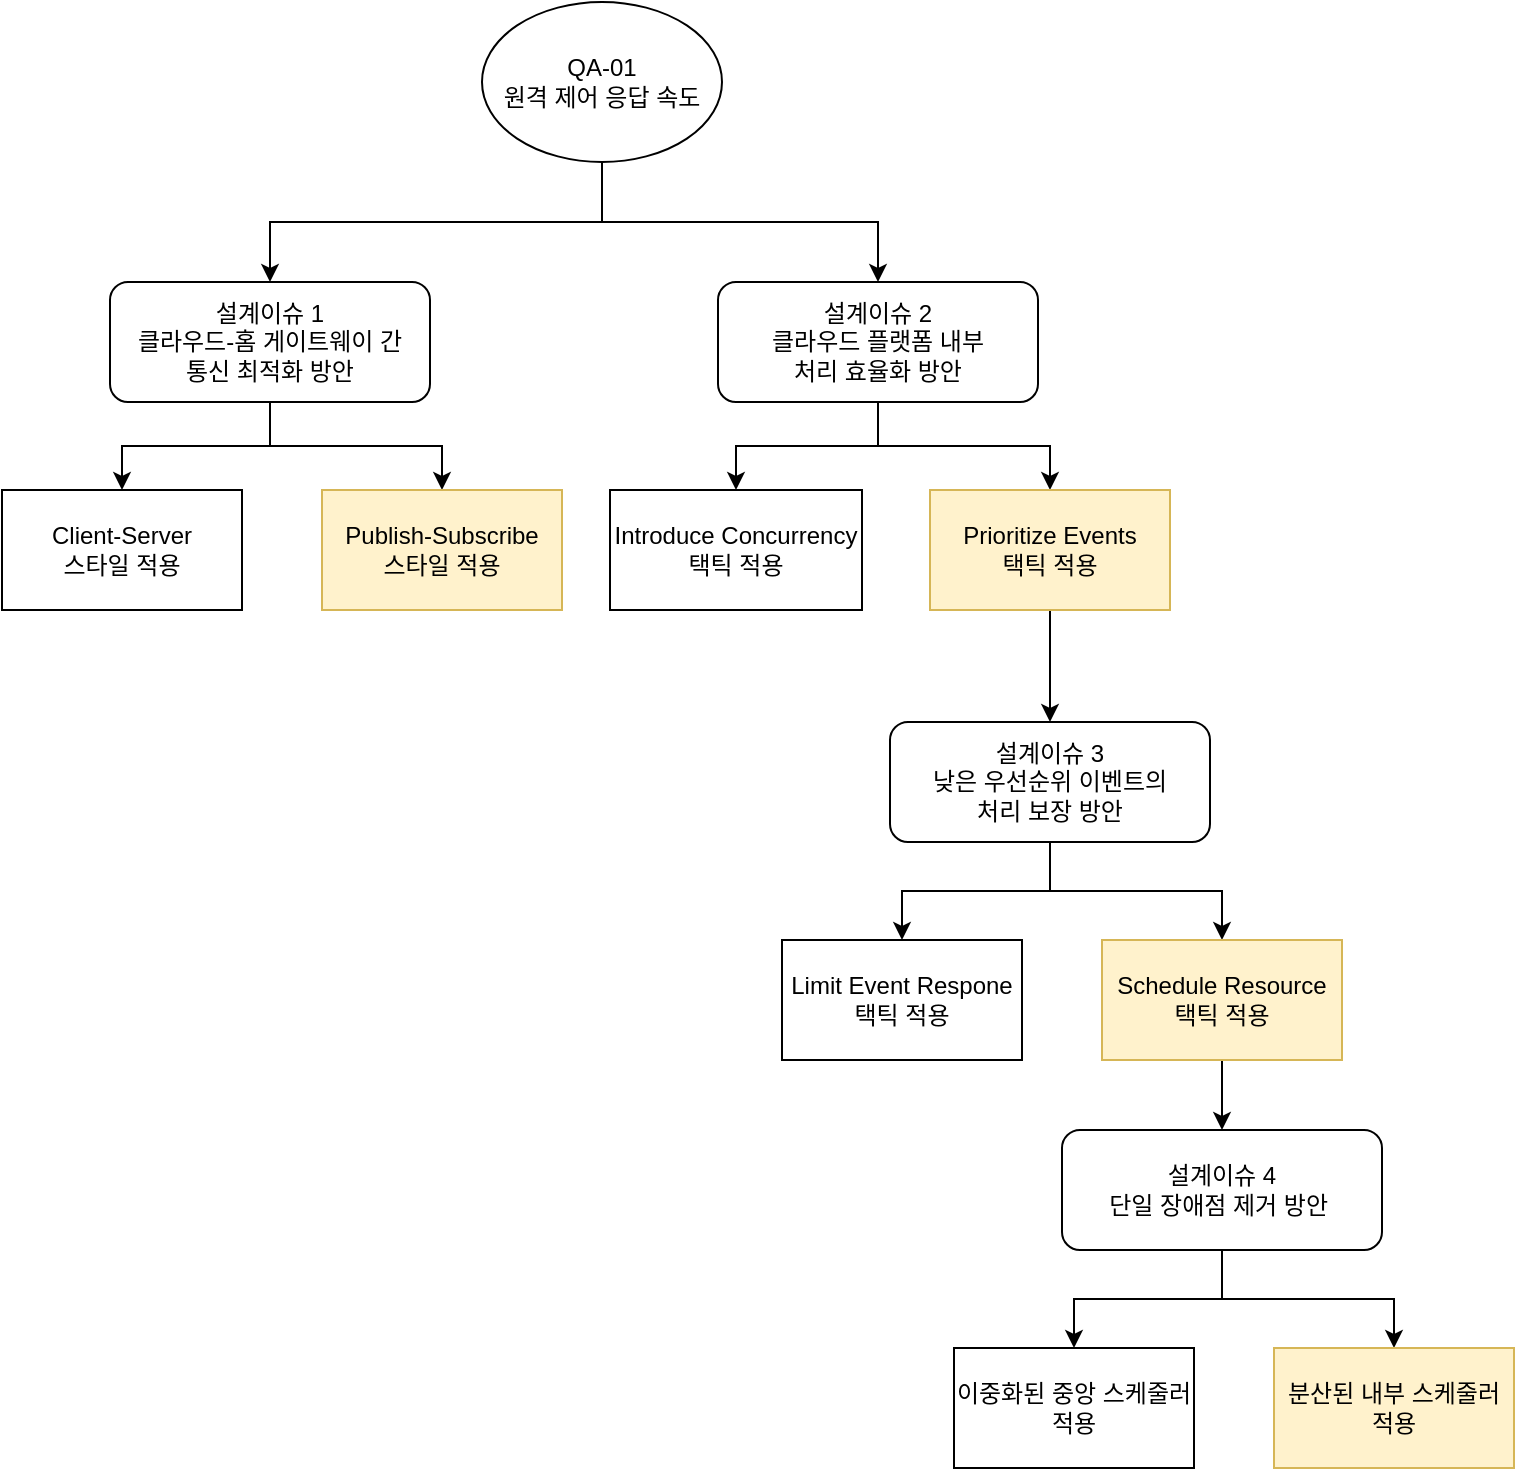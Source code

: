 <mxfile version="28.1.2" pages="4">
  <diagram name="DD-01" id="afiPbof423TQoIIdaXvW">
    <mxGraphModel grid="1" page="1" gridSize="10" guides="1" tooltips="1" connect="1" arrows="1" fold="1" pageScale="1" pageWidth="827" pageHeight="1169" math="0" shadow="0">
      <root>
        <mxCell id="0" />
        <mxCell id="1" parent="0" />
        <mxCell id="-PJYMMsur2EDgzpFKRcv-23" style="edgeStyle=orthogonalEdgeStyle;rounded=0;orthogonalLoop=1;jettySize=auto;html=1;exitX=0.5;exitY=1;exitDx=0;exitDy=0;" parent="1" source="-PJYMMsur2EDgzpFKRcv-4" target="-PJYMMsur2EDgzpFKRcv-5" edge="1">
          <mxGeometry relative="1" as="geometry" />
        </mxCell>
        <mxCell id="-PJYMMsur2EDgzpFKRcv-24" style="edgeStyle=orthogonalEdgeStyle;rounded=0;orthogonalLoop=1;jettySize=auto;html=1;exitX=0.5;exitY=1;exitDx=0;exitDy=0;" parent="1" source="-PJYMMsur2EDgzpFKRcv-4" target="-PJYMMsur2EDgzpFKRcv-17" edge="1">
          <mxGeometry relative="1" as="geometry" />
        </mxCell>
        <mxCell id="-PJYMMsur2EDgzpFKRcv-4" value="QA-01&lt;div&gt;원격 제어 응답 속도&lt;/div&gt;" style="ellipse;whiteSpace=wrap;html=1;align=center;verticalAlign=middle;" parent="1" vertex="1">
          <mxGeometry x="350" y="180" width="120" height="80" as="geometry" />
        </mxCell>
        <mxCell id="-PJYMMsur2EDgzpFKRcv-25" style="edgeStyle=orthogonalEdgeStyle;rounded=0;orthogonalLoop=1;jettySize=auto;html=1;exitX=0.5;exitY=1;exitDx=0;exitDy=0;entryX=0.5;entryY=0;entryDx=0;entryDy=0;" parent="1" source="-PJYMMsur2EDgzpFKRcv-5" target="-PJYMMsur2EDgzpFKRcv-10" edge="1">
          <mxGeometry relative="1" as="geometry" />
        </mxCell>
        <mxCell id="-PJYMMsur2EDgzpFKRcv-26" style="edgeStyle=orthogonalEdgeStyle;rounded=0;orthogonalLoop=1;jettySize=auto;html=1;exitX=0.5;exitY=1;exitDx=0;exitDy=0;entryX=0.5;entryY=0;entryDx=0;entryDy=0;" parent="1" source="-PJYMMsur2EDgzpFKRcv-5" target="-PJYMMsur2EDgzpFKRcv-11" edge="1">
          <mxGeometry relative="1" as="geometry" />
        </mxCell>
        <mxCell id="-PJYMMsur2EDgzpFKRcv-5" value="설계이슈 1&lt;div&gt;클라우드-홈 게이트웨이&amp;nbsp;&lt;span style=&quot;background-color: transparent; color: light-dark(rgb(0, 0, 0), rgb(255, 255, 255));&quot;&gt;간&lt;/span&gt;&lt;/div&gt;&lt;div&gt;&lt;span style=&quot;background-color: transparent; color: light-dark(rgb(0, 0, 0), rgb(255, 255, 255));&quot;&gt;통신 최적화 방안&lt;/span&gt;&lt;/div&gt;" style="rounded=1;whiteSpace=wrap;html=1;" parent="1" vertex="1">
          <mxGeometry x="164" y="320" width="160" height="60" as="geometry" />
        </mxCell>
        <mxCell id="-PJYMMsur2EDgzpFKRcv-10" value="Client-Server&lt;div&gt;스타일 적용&lt;/div&gt;" style="rounded=0;whiteSpace=wrap;html=1;" parent="1" vertex="1">
          <mxGeometry x="110" y="424" width="120" height="60" as="geometry" />
        </mxCell>
        <mxCell id="-PJYMMsur2EDgzpFKRcv-11" value="Publish-Subscribe&lt;div&gt;스타일 적용&lt;/div&gt;" style="rounded=0;whiteSpace=wrap;html=1;fillColor=#fff2cc;strokeColor=#d6b656;" parent="1" vertex="1">
          <mxGeometry x="270" y="424" width="120" height="60" as="geometry" />
        </mxCell>
        <mxCell id="-PJYMMsur2EDgzpFKRcv-27" style="edgeStyle=orthogonalEdgeStyle;rounded=0;orthogonalLoop=1;jettySize=auto;html=1;exitX=0.5;exitY=1;exitDx=0;exitDy=0;entryX=0.5;entryY=0;entryDx=0;entryDy=0;" parent="1" source="-PJYMMsur2EDgzpFKRcv-17" target="-PJYMMsur2EDgzpFKRcv-18" edge="1">
          <mxGeometry relative="1" as="geometry" />
        </mxCell>
        <mxCell id="-PJYMMsur2EDgzpFKRcv-28" style="edgeStyle=orthogonalEdgeStyle;rounded=0;orthogonalLoop=1;jettySize=auto;html=1;exitX=0.5;exitY=1;exitDx=0;exitDy=0;entryX=0.5;entryY=0;entryDx=0;entryDy=0;" parent="1" source="-PJYMMsur2EDgzpFKRcv-17" target="-PJYMMsur2EDgzpFKRcv-19" edge="1">
          <mxGeometry relative="1" as="geometry" />
        </mxCell>
        <mxCell id="-PJYMMsur2EDgzpFKRcv-17" value="설계이슈 2&lt;div&gt;클라우드 플랫폼 내부&lt;/div&gt;&lt;div&gt;처리 효율화 방안&lt;/div&gt;" style="rounded=1;whiteSpace=wrap;html=1;" parent="1" vertex="1">
          <mxGeometry x="468" y="320" width="160" height="60" as="geometry" />
        </mxCell>
        <mxCell id="-PJYMMsur2EDgzpFKRcv-18" value="Introduce Concurrency&lt;div&gt;택틱 적용&lt;/div&gt;" style="rounded=0;whiteSpace=wrap;html=1;" parent="1" vertex="1">
          <mxGeometry x="414" y="424" width="126" height="60" as="geometry" />
        </mxCell>
        <mxCell id="-PJYMMsur2EDgzpFKRcv-29" style="edgeStyle=orthogonalEdgeStyle;rounded=0;orthogonalLoop=1;jettySize=auto;html=1;exitX=0.5;exitY=1;exitDx=0;exitDy=0;entryX=0.5;entryY=0;entryDx=0;entryDy=0;" parent="1" source="-PJYMMsur2EDgzpFKRcv-19" target="-PJYMMsur2EDgzpFKRcv-20" edge="1">
          <mxGeometry relative="1" as="geometry" />
        </mxCell>
        <mxCell id="-PJYMMsur2EDgzpFKRcv-19" value="Prioritize Events&lt;div&gt;택틱 적용&lt;/div&gt;" style="rounded=0;whiteSpace=wrap;html=1;fillColor=#fff2cc;strokeColor=#d6b656;" parent="1" vertex="1">
          <mxGeometry x="574" y="424" width="120" height="60" as="geometry" />
        </mxCell>
        <mxCell id="-PJYMMsur2EDgzpFKRcv-30" style="edgeStyle=orthogonalEdgeStyle;rounded=0;orthogonalLoop=1;jettySize=auto;html=1;exitX=0.5;exitY=1;exitDx=0;exitDy=0;entryX=0.5;entryY=0;entryDx=0;entryDy=0;" parent="1" source="-PJYMMsur2EDgzpFKRcv-20" target="-PJYMMsur2EDgzpFKRcv-21" edge="1">
          <mxGeometry relative="1" as="geometry" />
        </mxCell>
        <mxCell id="-PJYMMsur2EDgzpFKRcv-31" style="edgeStyle=orthogonalEdgeStyle;rounded=0;orthogonalLoop=1;jettySize=auto;html=1;exitX=0.5;exitY=1;exitDx=0;exitDy=0;entryX=0.5;entryY=0;entryDx=0;entryDy=0;" parent="1" source="-PJYMMsur2EDgzpFKRcv-20" target="-PJYMMsur2EDgzpFKRcv-22" edge="1">
          <mxGeometry relative="1" as="geometry" />
        </mxCell>
        <mxCell id="-PJYMMsur2EDgzpFKRcv-20" value="설계이슈 3&lt;div&gt;낮은 우선순위 이벤트의&lt;/div&gt;&lt;div&gt;처리 보장 방안&lt;/div&gt;" style="rounded=1;whiteSpace=wrap;html=1;" parent="1" vertex="1">
          <mxGeometry x="554" y="540" width="160" height="60" as="geometry" />
        </mxCell>
        <mxCell id="-PJYMMsur2EDgzpFKRcv-21" value="Limit Event Respone&lt;div&gt;택틱 적용&lt;/div&gt;" style="rounded=0;whiteSpace=wrap;html=1;" parent="1" vertex="1">
          <mxGeometry x="500" y="649" width="120" height="60" as="geometry" />
        </mxCell>
        <mxCell id="ThwVdZloYumvVijTlfHX-6" style="edgeStyle=orthogonalEdgeStyle;rounded=0;orthogonalLoop=1;jettySize=auto;html=1;exitX=0.5;exitY=1;exitDx=0;exitDy=0;entryX=0.5;entryY=0;entryDx=0;entryDy=0;" edge="1" parent="1" source="-PJYMMsur2EDgzpFKRcv-22" target="ThwVdZloYumvVijTlfHX-3">
          <mxGeometry relative="1" as="geometry" />
        </mxCell>
        <mxCell id="-PJYMMsur2EDgzpFKRcv-22" value="Schedule Resource&lt;div&gt;택틱 적용&lt;/div&gt;" style="rounded=0;whiteSpace=wrap;html=1;fillColor=#fff2cc;strokeColor=#d6b656;" parent="1" vertex="1">
          <mxGeometry x="660" y="649" width="120" height="60" as="geometry" />
        </mxCell>
        <mxCell id="ThwVdZloYumvVijTlfHX-1" style="edgeStyle=orthogonalEdgeStyle;rounded=0;orthogonalLoop=1;jettySize=auto;html=1;exitX=0.5;exitY=1;exitDx=0;exitDy=0;entryX=0.5;entryY=0;entryDx=0;entryDy=0;" edge="1" parent="1" source="ThwVdZloYumvVijTlfHX-3" target="ThwVdZloYumvVijTlfHX-4">
          <mxGeometry relative="1" as="geometry" />
        </mxCell>
        <mxCell id="ThwVdZloYumvVijTlfHX-2" style="edgeStyle=orthogonalEdgeStyle;rounded=0;orthogonalLoop=1;jettySize=auto;html=1;exitX=0.5;exitY=1;exitDx=0;exitDy=0;entryX=0.5;entryY=0;entryDx=0;entryDy=0;" edge="1" parent="1" source="ThwVdZloYumvVijTlfHX-3" target="ThwVdZloYumvVijTlfHX-5">
          <mxGeometry relative="1" as="geometry" />
        </mxCell>
        <mxCell id="ThwVdZloYumvVijTlfHX-3" value="설계이슈 4&lt;div&gt;단일 장애점 제거 방안&amp;nbsp;&lt;/div&gt;" style="rounded=1;whiteSpace=wrap;html=1;" vertex="1" parent="1">
          <mxGeometry x="640" y="744" width="160" height="60" as="geometry" />
        </mxCell>
        <mxCell id="ThwVdZloYumvVijTlfHX-4" value="이중화된 중앙 스케줄러&lt;div&gt;적용&lt;/div&gt;" style="rounded=0;whiteSpace=wrap;html=1;" vertex="1" parent="1">
          <mxGeometry x="586" y="853" width="120" height="60" as="geometry" />
        </mxCell>
        <mxCell id="ThwVdZloYumvVijTlfHX-5" value="분산된 내부 스케줄러&lt;div&gt;적용&lt;/div&gt;" style="rounded=0;whiteSpace=wrap;html=1;fillColor=#fff2cc;strokeColor=#d6b656;" vertex="1" parent="1">
          <mxGeometry x="746" y="853" width="120" height="60" as="geometry" />
        </mxCell>
      </root>
    </mxGraphModel>
  </diagram>
  <diagram name="DD-02" id="Dmk5TYKbClKKACq7AATg">
    <mxGraphModel dx="962" dy="1168" grid="1" gridSize="10" guides="1" tooltips="1" connect="1" arrows="1" fold="1" page="1" pageScale="1" pageWidth="827" pageHeight="1169" math="0" shadow="0">
      <root>
        <mxCell id="gjezv7H-cEq9Hpv20trl-0" />
        <mxCell id="gjezv7H-cEq9Hpv20trl-1" parent="gjezv7H-cEq9Hpv20trl-0" />
        <mxCell id="gjezv7H-cEq9Hpv20trl-2" style="edgeStyle=orthogonalEdgeStyle;rounded=0;orthogonalLoop=1;jettySize=auto;html=1;exitX=0.5;exitY=1;exitDx=0;exitDy=0;" parent="gjezv7H-cEq9Hpv20trl-1" source="gjezv7H-cEq9Hpv20trl-4" target="gjezv7H-cEq9Hpv20trl-7" edge="1">
          <mxGeometry relative="1" as="geometry" />
        </mxCell>
        <mxCell id="gjezv7H-cEq9Hpv20trl-3" style="edgeStyle=orthogonalEdgeStyle;rounded=0;orthogonalLoop=1;jettySize=auto;html=1;exitX=0.5;exitY=1;exitDx=0;exitDy=0;" parent="gjezv7H-cEq9Hpv20trl-1" source="gjezv7H-cEq9Hpv20trl-4" target="gjezv7H-cEq9Hpv20trl-12" edge="1">
          <mxGeometry relative="1" as="geometry" />
        </mxCell>
        <mxCell id="gjezv7H-cEq9Hpv20trl-4" value="QA-02&lt;div&gt;신속한 시스템 장애 감지&lt;/div&gt;&lt;div&gt;및 자동 복구&lt;/div&gt;" style="ellipse;whiteSpace=wrap;html=1;align=center;verticalAlign=middle;" parent="gjezv7H-cEq9Hpv20trl-1" vertex="1">
          <mxGeometry x="340" y="170" width="140" height="100" as="geometry" />
        </mxCell>
        <mxCell id="gjezv7H-cEq9Hpv20trl-5" style="edgeStyle=orthogonalEdgeStyle;rounded=0;orthogonalLoop=1;jettySize=auto;html=1;exitX=0.5;exitY=1;exitDx=0;exitDy=0;entryX=0.5;entryY=0;entryDx=0;entryDy=0;" parent="gjezv7H-cEq9Hpv20trl-1" source="gjezv7H-cEq9Hpv20trl-7" target="gjezv7H-cEq9Hpv20trl-8" edge="1">
          <mxGeometry relative="1" as="geometry" />
        </mxCell>
        <mxCell id="gjezv7H-cEq9Hpv20trl-6" style="edgeStyle=orthogonalEdgeStyle;rounded=0;orthogonalLoop=1;jettySize=auto;html=1;exitX=0.5;exitY=1;exitDx=0;exitDy=0;entryX=0.5;entryY=0;entryDx=0;entryDy=0;" parent="gjezv7H-cEq9Hpv20trl-1" source="gjezv7H-cEq9Hpv20trl-7" target="gjezv7H-cEq9Hpv20trl-9" edge="1">
          <mxGeometry relative="1" as="geometry" />
        </mxCell>
        <mxCell id="gjezv7H-cEq9Hpv20trl-7" value="설계이슈 1&lt;div&gt;장애 탐지 방안&lt;/div&gt;" style="rounded=1;whiteSpace=wrap;html=1;" parent="gjezv7H-cEq9Hpv20trl-1" vertex="1">
          <mxGeometry x="164" y="320" width="160" height="60" as="geometry" />
        </mxCell>
        <mxCell id="gjezv7H-cEq9Hpv20trl-8" value="Ping/Echo&lt;div&gt;택틱 적용&lt;/div&gt;" style="rounded=0;whiteSpace=wrap;html=1;" parent="gjezv7H-cEq9Hpv20trl-1" vertex="1">
          <mxGeometry x="110" y="424" width="120" height="60" as="geometry" />
        </mxCell>
        <mxCell id="gjezv7H-cEq9Hpv20trl-9" value="Heartbeat&lt;div&gt;택틱 적용&lt;/div&gt;" style="rounded=0;whiteSpace=wrap;html=1;fillColor=#fff2cc;strokeColor=#d6b656;" parent="gjezv7H-cEq9Hpv20trl-1" vertex="1">
          <mxGeometry x="270" y="424" width="120" height="60" as="geometry" />
        </mxCell>
        <mxCell id="gjezv7H-cEq9Hpv20trl-10" style="edgeStyle=orthogonalEdgeStyle;rounded=0;orthogonalLoop=1;jettySize=auto;html=1;exitX=0.5;exitY=1;exitDx=0;exitDy=0;entryX=0.5;entryY=0;entryDx=0;entryDy=0;" parent="gjezv7H-cEq9Hpv20trl-1" source="gjezv7H-cEq9Hpv20trl-12" target="gjezv7H-cEq9Hpv20trl-13" edge="1">
          <mxGeometry relative="1" as="geometry" />
        </mxCell>
        <mxCell id="gjezv7H-cEq9Hpv20trl-11" style="edgeStyle=orthogonalEdgeStyle;rounded=0;orthogonalLoop=1;jettySize=auto;html=1;exitX=0.5;exitY=1;exitDx=0;exitDy=0;entryX=0.5;entryY=0;entryDx=0;entryDy=0;" parent="gjezv7H-cEq9Hpv20trl-1" source="gjezv7H-cEq9Hpv20trl-12" target="gjezv7H-cEq9Hpv20trl-15" edge="1">
          <mxGeometry relative="1" as="geometry" />
        </mxCell>
        <mxCell id="gjezv7H-cEq9Hpv20trl-12" value="설계이슈 2&lt;div&gt;장애 복구 방안&lt;/div&gt;" style="rounded=1;whiteSpace=wrap;html=1;" parent="gjezv7H-cEq9Hpv20trl-1" vertex="1">
          <mxGeometry x="468" y="320" width="160" height="60" as="geometry" />
        </mxCell>
        <mxCell id="Wfta-kFtGSHRmQb4YzAM-5" style="edgeStyle=orthogonalEdgeStyle;rounded=0;orthogonalLoop=1;jettySize=auto;html=1;exitX=0.5;exitY=1;exitDx=0;exitDy=0;entryX=0.5;entryY=0;entryDx=0;entryDy=0;" edge="1" parent="gjezv7H-cEq9Hpv20trl-1" source="gjezv7H-cEq9Hpv20trl-13" target="Wfta-kFtGSHRmQb4YzAM-2">
          <mxGeometry relative="1" as="geometry" />
        </mxCell>
        <mxCell id="gjezv7H-cEq9Hpv20trl-13" value="Active Redundancy&lt;div&gt;택틱 적용&lt;/div&gt;" style="rounded=0;whiteSpace=wrap;html=1;fillColor=#fff2cc;strokeColor=#d6b656;" parent="gjezv7H-cEq9Hpv20trl-1" vertex="1">
          <mxGeometry x="414" y="424" width="120" height="60" as="geometry" />
        </mxCell>
        <mxCell id="gjezv7H-cEq9Hpv20trl-15" value="Passive Redundancy&lt;div&gt;택틱 적용&lt;/div&gt;" style="rounded=0;whiteSpace=wrap;html=1;" parent="gjezv7H-cEq9Hpv20trl-1" vertex="1">
          <mxGeometry x="574" y="424" width="120" height="60" as="geometry" />
        </mxCell>
        <mxCell id="Wfta-kFtGSHRmQb4YzAM-0" style="edgeStyle=orthogonalEdgeStyle;rounded=0;orthogonalLoop=1;jettySize=auto;html=1;exitX=0.5;exitY=1;exitDx=0;exitDy=0;entryX=0.5;entryY=0;entryDx=0;entryDy=0;" edge="1" parent="gjezv7H-cEq9Hpv20trl-1" source="Wfta-kFtGSHRmQb4YzAM-2" target="Wfta-kFtGSHRmQb4YzAM-3">
          <mxGeometry relative="1" as="geometry" />
        </mxCell>
        <mxCell id="Wfta-kFtGSHRmQb4YzAM-1" style="edgeStyle=orthogonalEdgeStyle;rounded=0;orthogonalLoop=1;jettySize=auto;html=1;exitX=0.5;exitY=1;exitDx=0;exitDy=0;entryX=0.5;entryY=0;entryDx=0;entryDy=0;" edge="1" parent="gjezv7H-cEq9Hpv20trl-1" source="Wfta-kFtGSHRmQb4YzAM-2" target="Wfta-kFtGSHRmQb4YzAM-4">
          <mxGeometry relative="1" as="geometry" />
        </mxCell>
        <mxCell id="Wfta-kFtGSHRmQb4YzAM-2" value="설계이슈 3&lt;div&gt;다중화 비용 축소 방안&lt;/div&gt;" style="rounded=1;whiteSpace=wrap;html=1;" vertex="1" parent="gjezv7H-cEq9Hpv20trl-1">
          <mxGeometry x="394" y="530" width="160" height="60" as="geometry" />
        </mxCell>
        <mxCell id="Wfta-kFtGSHRmQb4YzAM-3" value="모놀리식 아키텍처&lt;div&gt;적용&lt;/div&gt;" style="rounded=0;whiteSpace=wrap;html=1;" vertex="1" parent="gjezv7H-cEq9Hpv20trl-1">
          <mxGeometry x="340" y="634" width="120" height="60" as="geometry" />
        </mxCell>
        <mxCell id="Wfta-kFtGSHRmQb4YzAM-4" value="마이크로 서비스&lt;div&gt;아키텍처 적용&lt;/div&gt;" style="rounded=0;whiteSpace=wrap;html=1;fillColor=#fff2cc;strokeColor=#d6b656;" vertex="1" parent="gjezv7H-cEq9Hpv20trl-1">
          <mxGeometry x="500" y="634" width="120" height="60" as="geometry" />
        </mxCell>
      </root>
    </mxGraphModel>
  </diagram>
  <diagram name="DD-03" id="jCullZQDH-wc21EOSFA4">
    <mxGraphModel dx="838" dy="1168" grid="1" gridSize="10" guides="1" tooltips="1" connect="1" arrows="1" fold="1" page="1" pageScale="1" pageWidth="827" pageHeight="1169" math="0" shadow="0">
      <root>
        <mxCell id="4xNb_ZTdbZJ90a4db3q4-0" />
        <mxCell id="4xNb_ZTdbZJ90a4db3q4-1" parent="4xNb_ZTdbZJ90a4db3q4-0" />
        <mxCell id="4xNb_ZTdbZJ90a4db3q4-2" style="edgeStyle=orthogonalEdgeStyle;rounded=0;orthogonalLoop=1;jettySize=auto;html=1;exitX=0.5;exitY=1;exitDx=0;exitDy=0;" parent="4xNb_ZTdbZJ90a4db3q4-1" source="4xNb_ZTdbZJ90a4db3q4-4" target="4xNb_ZTdbZJ90a4db3q4-7" edge="1">
          <mxGeometry relative="1" as="geometry" />
        </mxCell>
        <mxCell id="4xNb_ZTdbZJ90a4db3q4-3" style="edgeStyle=orthogonalEdgeStyle;rounded=0;orthogonalLoop=1;jettySize=auto;html=1;exitX=0.5;exitY=1;exitDx=0;exitDy=0;" parent="4xNb_ZTdbZJ90a4db3q4-1" source="4xNb_ZTdbZJ90a4db3q4-4" target="4xNb_ZTdbZJ90a4db3q4-12" edge="1">
          <mxGeometry relative="1" as="geometry" />
        </mxCell>
        <mxCell id="4xNb_ZTdbZJ90a4db3q4-4" value="QA-05&lt;div&gt;사용자 증가에 따른&lt;/div&gt;&lt;div&gt;성능 유지&lt;/div&gt;" style="ellipse;whiteSpace=wrap;html=1;align=center;verticalAlign=middle;" parent="4xNb_ZTdbZJ90a4db3q4-1" vertex="1">
          <mxGeometry x="350" y="180" width="120" height="80" as="geometry" />
        </mxCell>
        <mxCell id="4xNb_ZTdbZJ90a4db3q4-5" style="edgeStyle=orthogonalEdgeStyle;rounded=0;orthogonalLoop=1;jettySize=auto;html=1;exitX=0.5;exitY=1;exitDx=0;exitDy=0;entryX=0.5;entryY=0;entryDx=0;entryDy=0;" parent="4xNb_ZTdbZJ90a4db3q4-1" source="4xNb_ZTdbZJ90a4db3q4-7" target="4xNb_ZTdbZJ90a4db3q4-8" edge="1">
          <mxGeometry relative="1" as="geometry" />
        </mxCell>
        <mxCell id="4xNb_ZTdbZJ90a4db3q4-6" style="edgeStyle=orthogonalEdgeStyle;rounded=0;orthogonalLoop=1;jettySize=auto;html=1;exitX=0.5;exitY=1;exitDx=0;exitDy=0;entryX=0.5;entryY=0;entryDx=0;entryDy=0;" parent="4xNb_ZTdbZJ90a4db3q4-1" source="4xNb_ZTdbZJ90a4db3q4-7" target="4xNb_ZTdbZJ90a4db3q4-9" edge="1">
          <mxGeometry relative="1" as="geometry" />
        </mxCell>
        <mxCell id="4xNb_ZTdbZJ90a4db3q4-7" value="설계이슈 1&lt;div&gt;대규모 동시 요청 처리를 위한&lt;/div&gt;&lt;div&gt;부하 분산 방안&lt;/div&gt;" style="rounded=1;whiteSpace=wrap;html=1;" parent="4xNb_ZTdbZJ90a4db3q4-1" vertex="1">
          <mxGeometry x="164" y="320" width="160" height="60" as="geometry" />
        </mxCell>
        <mxCell id="PE8ZTYfIFMRBy5nh3RHM-5" style="edgeStyle=orthogonalEdgeStyle;rounded=0;orthogonalLoop=1;jettySize=auto;html=1;exitX=0.5;exitY=1;exitDx=0;exitDy=0;entryX=0.5;entryY=0;entryDx=0;entryDy=0;" edge="1" parent="4xNb_ZTdbZJ90a4db3q4-1" source="4xNb_ZTdbZJ90a4db3q4-8" target="PE8ZTYfIFMRBy5nh3RHM-2">
          <mxGeometry relative="1" as="geometry" />
        </mxCell>
        <mxCell id="4xNb_ZTdbZJ90a4db3q4-8" value="Multi-tier 스타일 및&lt;div&gt;로드 밸런싱 적용&lt;/div&gt;" style="rounded=0;whiteSpace=wrap;html=1;fillColor=#fff2cc;strokeColor=#d6b656;" parent="4xNb_ZTdbZJ90a4db3q4-1" vertex="1">
          <mxGeometry x="110" y="424" width="120" height="60" as="geometry" />
        </mxCell>
        <mxCell id="4xNb_ZTdbZJ90a4db3q4-9" value="Dispatcher&lt;div&gt;스타일 적용&lt;/div&gt;" style="rounded=0;whiteSpace=wrap;html=1;" parent="4xNb_ZTdbZJ90a4db3q4-1" vertex="1">
          <mxGeometry x="270" y="424" width="120" height="60" as="geometry" />
        </mxCell>
        <mxCell id="4xNb_ZTdbZJ90a4db3q4-10" style="edgeStyle=orthogonalEdgeStyle;rounded=0;orthogonalLoop=1;jettySize=auto;html=1;exitX=0.5;exitY=1;exitDx=0;exitDy=0;entryX=0.5;entryY=0;entryDx=0;entryDy=0;" parent="4xNb_ZTdbZJ90a4db3q4-1" source="4xNb_ZTdbZJ90a4db3q4-12" target="4xNb_ZTdbZJ90a4db3q4-13" edge="1">
          <mxGeometry relative="1" as="geometry" />
        </mxCell>
        <mxCell id="4xNb_ZTdbZJ90a4db3q4-11" style="edgeStyle=orthogonalEdgeStyle;rounded=0;orthogonalLoop=1;jettySize=auto;html=1;exitX=0.5;exitY=1;exitDx=0;exitDy=0;entryX=0.5;entryY=0;entryDx=0;entryDy=0;" parent="4xNb_ZTdbZJ90a4db3q4-1" source="4xNb_ZTdbZJ90a4db3q4-12" target="4xNb_ZTdbZJ90a4db3q4-15" edge="1">
          <mxGeometry relative="1" as="geometry" />
        </mxCell>
        <mxCell id="4xNb_ZTdbZJ90a4db3q4-12" value="설계이슈 2&lt;div&gt;데이터 접근 부하 증가&lt;/div&gt;&lt;div&gt;대응 방안&lt;/div&gt;" style="rounded=1;whiteSpace=wrap;html=1;" parent="4xNb_ZTdbZJ90a4db3q4-1" vertex="1">
          <mxGeometry x="468" y="320" width="160" height="60" as="geometry" />
        </mxCell>
        <mxCell id="4xNb_ZTdbZJ90a4db3q4-13" value="DB 쿼리/인덱스&lt;div&gt;최적화&lt;/div&gt;" style="rounded=0;whiteSpace=wrap;html=1;" parent="4xNb_ZTdbZJ90a4db3q4-1" vertex="1">
          <mxGeometry x="414" y="424" width="126" height="60" as="geometry" />
        </mxCell>
        <mxCell id="ZU0cc678jTWCINVJOypG-5" style="edgeStyle=orthogonalEdgeStyle;rounded=0;orthogonalLoop=1;jettySize=auto;html=1;exitX=0.5;exitY=1;exitDx=0;exitDy=0;entryX=0.5;entryY=0;entryDx=0;entryDy=0;" parent="4xNb_ZTdbZJ90a4db3q4-1" source="4xNb_ZTdbZJ90a4db3q4-15" target="ZU0cc678jTWCINVJOypG-2" edge="1">
          <mxGeometry relative="1" as="geometry" />
        </mxCell>
        <mxCell id="4xNb_ZTdbZJ90a4db3q4-15" value="&lt;div&gt;Caching&amp;nbsp;&lt;/div&gt;&lt;div&gt;택틱 적용&lt;/div&gt;" style="rounded=0;whiteSpace=wrap;html=1;fillColor=#fff2cc;strokeColor=#d6b656;" parent="4xNb_ZTdbZJ90a4db3q4-1" vertex="1">
          <mxGeometry x="574" y="424" width="120" height="60" as="geometry" />
        </mxCell>
        <mxCell id="ZU0cc678jTWCINVJOypG-1" style="edgeStyle=orthogonalEdgeStyle;rounded=0;orthogonalLoop=1;jettySize=auto;html=1;exitX=0.5;exitY=1;exitDx=0;exitDy=0;entryX=0.5;entryY=0;entryDx=0;entryDy=0;" parent="4xNb_ZTdbZJ90a4db3q4-1" source="ZU0cc678jTWCINVJOypG-2" target="bLkBEq0ozHRnlgNvOklQ-0" edge="1">
          <mxGeometry relative="1" as="geometry">
            <mxPoint x="634" y="634" as="targetPoint" />
          </mxGeometry>
        </mxCell>
        <mxCell id="bLkBEq0ozHRnlgNvOklQ-2" style="edgeStyle=orthogonalEdgeStyle;rounded=0;orthogonalLoop=1;jettySize=auto;html=1;exitX=0.5;exitY=1;exitDx=0;exitDy=0;" edge="1" parent="4xNb_ZTdbZJ90a4db3q4-1" source="ZU0cc678jTWCINVJOypG-2" target="bLkBEq0ozHRnlgNvOklQ-1">
          <mxGeometry relative="1" as="geometry" />
        </mxCell>
        <mxCell id="ZU0cc678jTWCINVJOypG-2" value="설계이슈 3&lt;div&gt;대규모 읽기 요청 처리 방안&lt;/div&gt;" style="rounded=1;whiteSpace=wrap;html=1;" parent="4xNb_ZTdbZJ90a4db3q4-1" vertex="1">
          <mxGeometry x="554" y="530" width="160" height="60" as="geometry" />
        </mxCell>
        <mxCell id="PE8ZTYfIFMRBy5nh3RHM-0" style="edgeStyle=orthogonalEdgeStyle;rounded=0;orthogonalLoop=1;jettySize=auto;html=1;exitX=0.5;exitY=1;exitDx=0;exitDy=0;entryX=0.5;entryY=0;entryDx=0;entryDy=0;" edge="1" parent="4xNb_ZTdbZJ90a4db3q4-1" source="PE8ZTYfIFMRBy5nh3RHM-2" target="PE8ZTYfIFMRBy5nh3RHM-3">
          <mxGeometry relative="1" as="geometry" />
        </mxCell>
        <mxCell id="PE8ZTYfIFMRBy5nh3RHM-1" style="edgeStyle=orthogonalEdgeStyle;rounded=0;orthogonalLoop=1;jettySize=auto;html=1;exitX=0.5;exitY=1;exitDx=0;exitDy=0;entryX=0.5;entryY=0;entryDx=0;entryDy=0;" edge="1" parent="4xNb_ZTdbZJ90a4db3q4-1" source="PE8ZTYfIFMRBy5nh3RHM-2" target="PE8ZTYfIFMRBy5nh3RHM-4">
          <mxGeometry relative="1" as="geometry" />
        </mxCell>
        <mxCell id="PE8ZTYfIFMRBy5nh3RHM-2" value="설계이슈 4&lt;div&gt;로드 밸런싱 지능성&lt;/div&gt;&lt;div&gt;보완&amp;nbsp;&lt;span style=&quot;background-color: transparent; color: light-dark(rgb(0, 0, 0), rgb(255, 255, 255));&quot;&gt;방안&lt;/span&gt;&lt;/div&gt;" style="rounded=1;whiteSpace=wrap;html=1;" vertex="1" parent="4xNb_ZTdbZJ90a4db3q4-1">
          <mxGeometry x="90" y="530" width="160" height="60" as="geometry" />
        </mxCell>
        <mxCell id="PE8ZTYfIFMRBy5nh3RHM-3" value="Least Connections&lt;div&gt;알고리즘 적용&lt;/div&gt;" style="rounded=0;whiteSpace=wrap;html=1;" vertex="1" parent="4xNb_ZTdbZJ90a4db3q4-1">
          <mxGeometry x="36" y="634" width="120" height="60" as="geometry" />
        </mxCell>
        <mxCell id="PE8ZTYfIFMRBy5nh3RHM-4" value="Sticky Session&lt;div&gt;(고정 세션) 적용&lt;/div&gt;" style="rounded=0;whiteSpace=wrap;html=1;fillColor=#fff2cc;strokeColor=#d6b656;" vertex="1" parent="4xNb_ZTdbZJ90a4db3q4-1">
          <mxGeometry x="196" y="634" width="120" height="60" as="geometry" />
        </mxCell>
        <mxCell id="bLkBEq0ozHRnlgNvOklQ-0" value="Database Sharding&lt;div&gt;적용&lt;/div&gt;" style="rounded=0;whiteSpace=wrap;html=1;" vertex="1" parent="4xNb_ZTdbZJ90a4db3q4-1">
          <mxGeometry x="494" y="640" width="126" height="60" as="geometry" />
        </mxCell>
        <mxCell id="bLkBEq0ozHRnlgNvOklQ-1" value="Data Replication (Master-Slave)&lt;div&gt;택틱 적용&lt;/div&gt;" style="rounded=0;whiteSpace=wrap;html=1;fillColor=#fff2cc;strokeColor=#d6b656;" vertex="1" parent="4xNb_ZTdbZJ90a4db3q4-1">
          <mxGeometry x="654" y="640" width="120" height="60" as="geometry" />
        </mxCell>
      </root>
    </mxGraphModel>
  </diagram>
  <diagram id="dzUmQFTMpcM5jP_C9jwZ" name="DesignOptionNotation">
    <mxGraphModel dx="2077" dy="2483" grid="1" gridSize="10" guides="1" tooltips="1" connect="1" arrows="1" fold="1" page="1" pageScale="1" pageWidth="827" pageHeight="1169" math="0" shadow="0">
      <root>
        <mxCell id="0" />
        <mxCell id="1" parent="0" />
        <mxCell id="z0Cyy47wlMBbVSACGkee-186" value="Dispatcher" style="whiteSpace=wrap;strokeWidth=2;fontSize=14;" parent="1" vertex="1">
          <mxGeometry x="1057.5" y="245" width="172.5" height="54" as="geometry" />
        </mxCell>
        <mxCell id="z0Cyy47wlMBbVSACGkee-1" value="" style="whiteSpace=wrap;strokeWidth=2;fontSize=14;" parent="1" vertex="1">
          <mxGeometry x="34" y="357" width="376" height="104" as="geometry" />
        </mxCell>
        <mxCell id="z0Cyy47wlMBbVSACGkee-2" value="클라우드 플랫폼" style="whiteSpace=wrap;strokeWidth=2;fontSize=14;" parent="1" vertex="1">
          <mxGeometry x="101" y="140" width="241" height="104" as="geometry" />
        </mxCell>
        <mxCell id="z0Cyy47wlMBbVSACGkee-3" value="Publisher (클라우드)" style="rounded=1;arcSize=20;strokeWidth=2;fontSize=14;" parent="1" vertex="1">
          <mxGeometry x="136" y="165" width="171" height="54" as="geometry" />
        </mxCell>
        <mxCell id="z0Cyy47wlMBbVSACGkee-5" value="메시지 브로커 (Pub/Sub Connector)" style="whiteSpace=wrap;strokeWidth=2;fontSize=14;" parent="1" vertex="1">
          <mxGeometry x="91.5" y="270" width="260" height="54" as="geometry" />
        </mxCell>
        <mxCell id="z0Cyy47wlMBbVSACGkee-6" value="1. 명령 발행 (Publish)" style="curved=1;startArrow=none;endArrow=block;exitX=0.5;exitY=1;entryX=0.5;entryY=0;rounded=0;fontSize=14;" parent="1" source="z0Cyy47wlMBbVSACGkee-3" target="z0Cyy47wlMBbVSACGkee-5" edge="1">
          <mxGeometry relative="1" as="geometry">
            <Array as="points" />
          </mxGeometry>
        </mxCell>
        <mxCell id="z0Cyy47wlMBbVSACGkee-7" value="2. 구독자에게 전달 (Push)" style="curved=1;startArrow=none;endArrow=block;exitX=0.5;exitY=1;entryX=0.5;entryY=0;rounded=0;fontSize=14;" parent="1" edge="1">
          <mxGeometry relative="1" as="geometry">
            <Array as="points" />
            <mxPoint x="222" y="320" as="sourcePoint" />
            <mxPoint x="222" y="381" as="targetPoint" />
          </mxGeometry>
        </mxCell>
        <mxCell id="z0Cyy47wlMBbVSACGkee-10" value="..." style="rounded=1;arcSize=20;strokeWidth=2;fontSize=14;" parent="1" vertex="1">
          <mxGeometry x="250" y="370" width="150" height="54" as="geometry" />
        </mxCell>
        <mxCell id="z0Cyy47wlMBbVSACGkee-9" value="Subscribers ..." style="rounded=1;arcSize=20;strokeWidth=2;fontSize=14;" parent="1" vertex="1">
          <mxGeometry x="240" y="382" width="150" height="54" as="geometry" />
        </mxCell>
        <mxCell id="z0Cyy47wlMBbVSACGkee-4" value="Subscriber (홈 게이트웨이)" style="rounded=1;arcSize=20;strokeWidth=2;fontSize=14;" parent="1" vertex="1">
          <mxGeometry x="40" y="382" width="165" height="54" as="geometry" />
        </mxCell>
        <mxCell id="z0Cyy47wlMBbVSACGkee-19" value="Publish-Subscribe 스타일" style="text;html=1;align=center;verticalAlign=middle;resizable=0;points=[];autosize=1;strokeColor=none;fillColor=none;fontSize=14;" parent="1" vertex="1">
          <mxGeometry x="137" y="50" width="180" height="30" as="geometry" />
        </mxCell>
        <mxCell id="z0Cyy47wlMBbVSACGkee-20" value="워커 스레드" style="whiteSpace=wrap;strokeWidth=2;fontSize=19;" parent="1" vertex="1">
          <mxGeometry x="692" y="682" width="144" height="228" as="geometry" />
        </mxCell>
        <mxCell id="z0Cyy47wlMBbVSACGkee-21" value="이벤트 큐" style="whiteSpace=wrap;strokeWidth=2;fontSize=19;" parent="1" vertex="1">
          <mxGeometry x="228" y="630" width="223" height="311" as="geometry" />
        </mxCell>
        <mxCell id="z0Cyy47wlMBbVSACGkee-22" value="요청" style="whiteSpace=wrap;strokeWidth=2;fontSize=19;" parent="1" vertex="1">
          <mxGeometry x="34" y="630" width="144" height="332" as="geometry" />
        </mxCell>
        <mxCell id="z0Cyy47wlMBbVSACGkee-23" value="긴급 제어" style="rounded=1;arcSize=20;strokeWidth=2;fontSize=19;" parent="1" vertex="1">
          <mxGeometry x="59" y="665" width="94" height="54" as="geometry" />
        </mxCell>
        <mxCell id="z0Cyy47wlMBbVSACGkee-24" value="단순 조회" style="rounded=1;arcSize=20;strokeWidth=2;fontSize=19;" parent="1" vertex="1">
          <mxGeometry x="59" y="769" width="94" height="54" as="geometry" />
        </mxCell>
        <mxCell id="z0Cyy47wlMBbVSACGkee-25" value="로그 기록" style="rounded=1;arcSize=20;strokeWidth=2;fontSize=19;" parent="1" vertex="1">
          <mxGeometry x="59" y="873" width="94" height="54" as="geometry" />
        </mxCell>
        <mxCell id="z0Cyy47wlMBbVSACGkee-26" value="높은 우선순위 큐" style="whiteSpace=wrap;strokeWidth=2;fontSize=19;" parent="1" vertex="1">
          <mxGeometry x="253" y="665" width="173" height="54" as="geometry" />
        </mxCell>
        <mxCell id="z0Cyy47wlMBbVSACGkee-27" value="낮은 우선순위 큐" style="whiteSpace=wrap;strokeWidth=2;fontSize=19;" parent="1" vertex="1">
          <mxGeometry x="253" y="821" width="173" height="54" as="geometry" />
        </mxCell>
        <mxCell id="z0Cyy47wlMBbVSACGkee-28" value="스케줄러 (4:1 비율)" style="rhombus;strokeWidth=2;whiteSpace=wrap;fontSize=19;" parent="1" vertex="1">
          <mxGeometry x="470" y="703" width="186" height="186" as="geometry" />
        </mxCell>
        <mxCell id="z0Cyy47wlMBbVSACGkee-29" value="Worker 1" style="rounded=1;arcSize=20;strokeWidth=2;fontSize=19;" parent="1" vertex="1">
          <mxGeometry x="717" y="717" width="94" height="54" as="geometry" />
        </mxCell>
        <mxCell id="z0Cyy47wlMBbVSACGkee-30" value="Worker 2" style="rounded=1;arcSize=20;strokeWidth=2;fontSize=19;" parent="1" vertex="1">
          <mxGeometry x="717" y="821" width="94" height="54" as="geometry" />
        </mxCell>
        <mxCell id="z0Cyy47wlMBbVSACGkee-31" value="" style="curved=1;startArrow=none;endArrow=block;exitX=1;exitY=0.5;entryX=0;entryY=0.5;rounded=0;fontSize=19;" parent="1" source="z0Cyy47wlMBbVSACGkee-23" target="z0Cyy47wlMBbVSACGkee-26" edge="1">
          <mxGeometry relative="1" as="geometry">
            <Array as="points" />
          </mxGeometry>
        </mxCell>
        <mxCell id="z0Cyy47wlMBbVSACGkee-32" value="" style="curved=1;startArrow=none;endArrow=block;exitX=1;exitY=0.5;entryX=0.16;entryY=0;rounded=0;fontSize=19;" parent="1" source="z0Cyy47wlMBbVSACGkee-24" target="z0Cyy47wlMBbVSACGkee-27" edge="1">
          <mxGeometry relative="1" as="geometry">
            <Array as="points">
              <mxPoint x="228" y="796" />
            </Array>
          </mxGeometry>
        </mxCell>
        <mxCell id="z0Cyy47wlMBbVSACGkee-33" value="" style="curved=1;startArrow=none;endArrow=block;exitX=1;exitY=0.5;entryX=0.16;entryY=1;rounded=0;fontSize=19;" parent="1" source="z0Cyy47wlMBbVSACGkee-25" target="z0Cyy47wlMBbVSACGkee-27" edge="1">
          <mxGeometry relative="1" as="geometry">
            <Array as="points">
              <mxPoint x="228" y="900" />
            </Array>
          </mxGeometry>
        </mxCell>
        <mxCell id="z0Cyy47wlMBbVSACGkee-34" value="" style="curved=1;startArrow=none;endArrow=block;exitX=1;exitY=0.5;entryX=0;entryY=0.06;rounded=0;fontSize=19;" parent="1" source="z0Cyy47wlMBbVSACGkee-26" target="z0Cyy47wlMBbVSACGkee-28" edge="1">
          <mxGeometry relative="1" as="geometry">
            <Array as="points">
              <mxPoint x="475" y="692" />
            </Array>
          </mxGeometry>
        </mxCell>
        <mxCell id="z0Cyy47wlMBbVSACGkee-35" value="" style="curved=1;startArrow=none;endArrow=block;exitX=1;exitY=0.5;entryX=0;entryY=0.72;rounded=0;fontSize=19;" parent="1" source="z0Cyy47wlMBbVSACGkee-27" target="z0Cyy47wlMBbVSACGkee-28" edge="1">
          <mxGeometry relative="1" as="geometry">
            <Array as="points">
              <mxPoint x="475" y="848" />
            </Array>
          </mxGeometry>
        </mxCell>
        <mxCell id="z0Cyy47wlMBbVSACGkee-36" value="" style="curved=1;startArrow=none;endArrow=block;exitX=1;exitY=0.28;entryX=0;entryY=0.5;rounded=0;fontSize=19;" parent="1" source="z0Cyy47wlMBbVSACGkee-28" target="z0Cyy47wlMBbVSACGkee-29" edge="1">
          <mxGeometry relative="1" as="geometry">
            <Array as="points">
              <mxPoint x="712" y="744" />
            </Array>
          </mxGeometry>
        </mxCell>
        <mxCell id="z0Cyy47wlMBbVSACGkee-37" value="" style="curved=1;startArrow=none;endArrow=block;exitX=1;exitY=0.72;entryX=0;entryY=0.5;rounded=0;fontSize=19;" parent="1" source="z0Cyy47wlMBbVSACGkee-28" target="z0Cyy47wlMBbVSACGkee-30" edge="1">
          <mxGeometry relative="1" as="geometry">
            <Array as="points">
              <mxPoint x="712" y="848" />
            </Array>
          </mxGeometry>
        </mxCell>
        <mxCell id="z0Cyy47wlMBbVSACGkee-38" value="Prioritize Events &amp;amp; Schedule Resources 택틱" style="text;html=1;align=center;verticalAlign=middle;resizable=0;points=[];autosize=1;strokeColor=none;fillColor=none;fontSize=14;" parent="1" vertex="1">
          <mxGeometry x="50" y="555" width="300" height="30" as="geometry" />
        </mxCell>
        <mxCell id="z0Cyy47wlMBbVSACGkee-39" value="감시 대상 (홈 게이트웨이 등)" style="whiteSpace=wrap;strokeWidth=2;fontSize=18;" parent="1" vertex="1">
          <mxGeometry x="59" y="1160" width="233" height="54" as="geometry" />
        </mxCell>
        <mxCell id="z0Cyy47wlMBbVSACGkee-40" value="모니터링 컴포넌트" style="rounded=1;arcSize=20;strokeWidth=2;fontSize=18;" parent="1" vertex="1">
          <mxGeometry x="99" y="1287" width="153" height="54" as="geometry" />
        </mxCell>
        <mxCell id="z0Cyy47wlMBbVSACGkee-41" value="장애로 판단" style="rhombus;strokeWidth=2;whiteSpace=wrap;fontSize=18;" parent="1" vertex="1">
          <mxGeometry x="109" y="1414" width="132" height="132" as="geometry" />
        </mxCell>
        <mxCell id="z0Cyy47wlMBbVSACGkee-42" value="주기적 Heartbeat 전송" style="curved=1;startArrow=none;endArrow=block;exitX=0.5;exitY=1;entryX=0.5;entryY=0;rounded=0;fontSize=18;" parent="1" source="z0Cyy47wlMBbVSACGkee-39" target="z0Cyy47wlMBbVSACGkee-40" edge="1">
          <mxGeometry relative="1" as="geometry">
            <Array as="points" />
          </mxGeometry>
        </mxCell>
        <mxCell id="z0Cyy47wlMBbVSACGkee-43" value="Heartbeat 수신 불가 시" style="curved=1;startArrow=none;endArrow=block;exitX=0.5;exitY=1;entryX=0.5;entryY=0;rounded=0;fontSize=18;" parent="1" source="z0Cyy47wlMBbVSACGkee-40" target="z0Cyy47wlMBbVSACGkee-41" edge="1">
          <mxGeometry relative="1" as="geometry">
            <Array as="points" />
          </mxGeometry>
        </mxCell>
        <mxCell id="z0Cyy47wlMBbVSACGkee-44" value="Heartbeat 택틱" style="text;html=1;align=center;verticalAlign=middle;resizable=0;points=[];autosize=1;strokeColor=none;fillColor=none;fontSize=14;" parent="1" vertex="1">
          <mxGeometry x="45" y="1108" width="110" height="30" as="geometry" />
        </mxCell>
        <mxCell id="z0Cyy47wlMBbVSACGkee-45" value="장애 발생" style="whiteSpace=wrap;strokeWidth=2;verticalAlign=top;fontSize=21;" parent="1" vertex="1">
          <mxGeometry x="26.5" y="1900" width="802" height="267" as="geometry" />
        </mxCell>
        <mxCell id="z0Cyy47wlMBbVSACGkee-46" value="사용자 요청" style="whiteSpace=wrap;strokeWidth=2;fontSize=21;" parent="z0Cyy47wlMBbVSACGkee-45" vertex="1">
          <mxGeometry x="46" y="82" width="138" height="54" as="geometry" />
        </mxCell>
        <mxCell id="z0Cyy47wlMBbVSACGkee-47" value="로드 밸런서" style="rhombus;strokeWidth=2;whiteSpace=wrap;fontSize=21;" parent="z0Cyy47wlMBbVSACGkee-45" vertex="1">
          <mxGeometry x="259" y="43" width="132" height="132" as="geometry" />
        </mxCell>
        <mxCell id="z0Cyy47wlMBbVSACGkee-48" value="서버 2 (Active)" style="whiteSpace=wrap;strokeWidth=2;fontSize=21;" parent="z0Cyy47wlMBbVSACGkee-45" vertex="1">
          <mxGeometry x="609" y="82" width="164" height="54" as="geometry" />
        </mxCell>
        <mxCell id="z0Cyy47wlMBbVSACGkee-49" value="서버 1 (Failed)" style="whiteSpace=wrap;strokeWidth=2;fontSize=21;" parent="z0Cyy47wlMBbVSACGkee-45" vertex="1">
          <mxGeometry x="609" y="186" width="163" height="54" as="geometry" />
        </mxCell>
        <mxCell id="z0Cyy47wlMBbVSACGkee-50" value="" style="curved=1;startArrow=none;endArrow=block;exitX=1;exitY=0.5;entryX=0;entryY=0.5;rounded=0;fontSize=21;" parent="z0Cyy47wlMBbVSACGkee-45" source="z0Cyy47wlMBbVSACGkee-46" target="z0Cyy47wlMBbVSACGkee-47" edge="1">
          <mxGeometry relative="1" as="geometry">
            <Array as="points" />
          </mxGeometry>
        </mxCell>
        <mxCell id="z0Cyy47wlMBbVSACGkee-51" value="S1 장애 감지 후 제외" style="curved=1;startArrow=none;endArrow=block;exitX=1;exitY=0.5;entryX=0;entryY=0.5;rounded=0;fontSize=21;" parent="z0Cyy47wlMBbVSACGkee-45" source="z0Cyy47wlMBbVSACGkee-47" target="z0Cyy47wlMBbVSACGkee-48" edge="1">
          <mxGeometry relative="1" as="geometry">
            <Array as="points" />
          </mxGeometry>
        </mxCell>
        <mxCell id="z0Cyy47wlMBbVSACGkee-52" value="정상 상태" style="whiteSpace=wrap;strokeWidth=2;verticalAlign=top;fontSize=21;" parent="1" vertex="1">
          <mxGeometry x="26.5" y="1620" width="660" height="267" as="geometry" />
        </mxCell>
        <mxCell id="z0Cyy47wlMBbVSACGkee-53" value="사용자 요청" style="whiteSpace=wrap;strokeWidth=2;fontSize=21;" parent="z0Cyy47wlMBbVSACGkee-52" vertex="1">
          <mxGeometry x="46" y="115" width="138" height="54" as="geometry" />
        </mxCell>
        <mxCell id="z0Cyy47wlMBbVSACGkee-54" value="로드 밸런서" style="rhombus;strokeWidth=2;whiteSpace=wrap;fontSize=21;" parent="z0Cyy47wlMBbVSACGkee-52" vertex="1">
          <mxGeometry x="259" y="75" width="132" height="132" as="geometry" />
        </mxCell>
        <mxCell id="z0Cyy47wlMBbVSACGkee-55" value="서버 1 (Active)" style="whiteSpace=wrap;strokeWidth=2;fontSize=21;" parent="z0Cyy47wlMBbVSACGkee-52" vertex="1">
          <mxGeometry x="466" y="63" width="164" height="54" as="geometry" />
        </mxCell>
        <mxCell id="z0Cyy47wlMBbVSACGkee-56" value="서버 2 (Active)" style="whiteSpace=wrap;strokeWidth=2;fontSize=21;" parent="z0Cyy47wlMBbVSACGkee-52" vertex="1">
          <mxGeometry x="466" y="167" width="164" height="54" as="geometry" />
        </mxCell>
        <mxCell id="z0Cyy47wlMBbVSACGkee-57" value="" style="curved=1;startArrow=none;endArrow=block;exitX=1;exitY=0.49;entryX=0;entryY=0.5;rounded=0;fontSize=21;" parent="z0Cyy47wlMBbVSACGkee-52" source="z0Cyy47wlMBbVSACGkee-53" target="z0Cyy47wlMBbVSACGkee-54" edge="1">
          <mxGeometry relative="1" as="geometry">
            <Array as="points" />
          </mxGeometry>
        </mxCell>
        <mxCell id="z0Cyy47wlMBbVSACGkee-58" value="" style="curved=1;startArrow=none;endArrow=block;exitX=1;exitY=0.25;entryX=0;entryY=0.49;rounded=0;fontSize=21;" parent="z0Cyy47wlMBbVSACGkee-52" source="z0Cyy47wlMBbVSACGkee-54" target="z0Cyy47wlMBbVSACGkee-55" edge="1">
          <mxGeometry relative="1" as="geometry">
            <Array as="points">
              <mxPoint x="429" y="90" />
            </Array>
          </mxGeometry>
        </mxCell>
        <mxCell id="z0Cyy47wlMBbVSACGkee-59" value="" style="curved=1;startArrow=none;endArrow=block;exitX=1;exitY=0.76;entryX=0;entryY=0.49;rounded=0;fontSize=21;" parent="z0Cyy47wlMBbVSACGkee-52" source="z0Cyy47wlMBbVSACGkee-54" target="z0Cyy47wlMBbVSACGkee-56" edge="1">
          <mxGeometry relative="1" as="geometry">
            <Array as="points">
              <mxPoint x="429" y="194" />
            </Array>
          </mxGeometry>
        </mxCell>
        <mxCell id="z0Cyy47wlMBbVSACGkee-60" value="Active Redundancy 택틱" style="text;html=1;align=center;verticalAlign=middle;resizable=0;points=[];autosize=1;strokeColor=none;fillColor=none;fontSize=14;" parent="1" vertex="1">
          <mxGeometry x="34" y="1570" width="170" height="30" as="geometry" />
        </mxCell>
        <mxCell id="z0Cyy47wlMBbVSACGkee-61" value="Application Tier" style="whiteSpace=wrap;strokeWidth=2;fontSize=19;verticalAlign=top;" parent="1" vertex="1">
          <mxGeometry x="38" y="2556" width="574" height="104" as="geometry" />
        </mxCell>
        <mxCell id="z0Cyy47wlMBbVSACGkee-62" value="Presentation Tier (클라이언트)" style="whiteSpace=wrap;strokeWidth=2;fontSize=19;" parent="1" vertex="1">
          <mxGeometry x="195" y="2270" width="260" height="54" as="geometry" />
        </mxCell>
        <mxCell id="z0Cyy47wlMBbVSACGkee-63" value="로드 밸런서" style="rhombus;strokeWidth=2;whiteSpace=wrap;fontSize=19;" parent="1" vertex="1">
          <mxGeometry x="259" y="2374" width="132" height="132" as="geometry" />
        </mxCell>
        <mxCell id="z0Cyy47wlMBbVSACGkee-64" value="App 서버 1" style="whiteSpace=wrap;strokeWidth=2;fontSize=19;" parent="1" vertex="1">
          <mxGeometry x="70" y="2590" width="135" height="54" as="geometry" />
        </mxCell>
        <mxCell id="z0Cyy47wlMBbVSACGkee-65" value="App 서버 2" style="whiteSpace=wrap;strokeWidth=2;fontSize=19;" parent="1" vertex="1">
          <mxGeometry x="257.5" y="2590" width="135" height="54" as="geometry" />
        </mxCell>
        <mxCell id="z0Cyy47wlMBbVSACGkee-66" value="App 서버 3" style="whiteSpace=wrap;strokeWidth=2;fontSize=19;" parent="1" vertex="1">
          <mxGeometry x="442" y="2581" width="135" height="54" as="geometry" />
        </mxCell>
        <mxCell id="z0Cyy47wlMBbVSACGkee-67" value="Data Tier (데이터베이스)" style="whiteSpace=wrap;strokeWidth=2;fontSize=19;" parent="1" vertex="1">
          <mxGeometry x="210" y="2710" width="230" height="54" as="geometry" />
        </mxCell>
        <mxCell id="z0Cyy47wlMBbVSACGkee-68" value="" style="curved=1;startArrow=none;endArrow=block;exitX=0.5;exitY=1;entryX=0.5;entryY=0;rounded=0;fontSize=19;" parent="1" source="z0Cyy47wlMBbVSACGkee-62" target="z0Cyy47wlMBbVSACGkee-63" edge="1">
          <mxGeometry relative="1" as="geometry">
            <Array as="points" />
          </mxGeometry>
        </mxCell>
        <mxCell id="z0Cyy47wlMBbVSACGkee-69" value="" style="curved=1;startArrow=none;endArrow=block;exitX=0;exitY=0.75;entryX=0.5;entryY=0.01;rounded=0;fontSize=19;" parent="1" source="z0Cyy47wlMBbVSACGkee-63" target="z0Cyy47wlMBbVSACGkee-64" edge="1">
          <mxGeometry relative="1" as="geometry">
            <Array as="points">
              <mxPoint x="140" y="2531" />
            </Array>
          </mxGeometry>
        </mxCell>
        <mxCell id="z0Cyy47wlMBbVSACGkee-70" value="" style="curved=1;startArrow=none;endArrow=block;exitX=0.5;exitY=1;entryX=0.5;entryY=0.01;rounded=0;fontSize=19;" parent="1" source="z0Cyy47wlMBbVSACGkee-63" target="z0Cyy47wlMBbVSACGkee-65" edge="1">
          <mxGeometry relative="1" as="geometry">
            <Array as="points" />
          </mxGeometry>
        </mxCell>
        <mxCell id="z0Cyy47wlMBbVSACGkee-71" value="" style="curved=1;startArrow=none;endArrow=block;exitX=1;exitY=0.75;entryX=0.5;entryY=0.01;rounded=0;fontSize=19;" parent="1" source="z0Cyy47wlMBbVSACGkee-63" target="z0Cyy47wlMBbVSACGkee-66" edge="1">
          <mxGeometry relative="1" as="geometry">
            <Array as="points">
              <mxPoint x="510" y="2531" />
            </Array>
          </mxGeometry>
        </mxCell>
        <mxCell id="z0Cyy47wlMBbVSACGkee-72" value="" style="curved=1;startArrow=none;endArrow=block;exitX=0.5;exitY=1.01;entryX=0.08;entryY=0.01;rounded=0;fontSize=19;" parent="1" source="z0Cyy47wlMBbVSACGkee-64" target="z0Cyy47wlMBbVSACGkee-67" edge="1">
          <mxGeometry relative="1" as="geometry">
            <Array as="points">
              <mxPoint x="140" y="2685" />
            </Array>
          </mxGeometry>
        </mxCell>
        <mxCell id="z0Cyy47wlMBbVSACGkee-73" value="" style="curved=1;startArrow=none;endArrow=block;exitX=0.5;exitY=1.01;entryX=0.5;entryY=0.01;rounded=0;fontSize=19;" parent="1" source="z0Cyy47wlMBbVSACGkee-65" target="z0Cyy47wlMBbVSACGkee-67" edge="1">
          <mxGeometry relative="1" as="geometry">
            <Array as="points" />
          </mxGeometry>
        </mxCell>
        <mxCell id="z0Cyy47wlMBbVSACGkee-74" value="" style="curved=1;startArrow=none;endArrow=block;exitX=0.5;exitY=1.01;entryX=0.92;entryY=0.01;rounded=0;fontSize=19;" parent="1" source="z0Cyy47wlMBbVSACGkee-66" target="z0Cyy47wlMBbVSACGkee-67" edge="1">
          <mxGeometry relative="1" as="geometry">
            <Array as="points">
              <mxPoint x="510" y="2685" />
            </Array>
          </mxGeometry>
        </mxCell>
        <mxCell id="z0Cyy47wlMBbVSACGkee-75" value="Multi-tier 스타일 및 Load balancing" style="text;html=1;align=center;verticalAlign=middle;resizable=0;points=[];autosize=1;strokeColor=none;fillColor=none;fontSize=19;" parent="1" vertex="1">
          <mxGeometry x="-32" y="2205" width="310" height="40" as="geometry" />
        </mxCell>
        <mxCell id="z0Cyy47wlMBbVSACGkee-76" value="Application Tier" style="whiteSpace=wrap;strokeWidth=2;fontSize=19;" parent="1" vertex="1">
          <mxGeometry x="172" y="2923" width="174" height="54" as="geometry" />
        </mxCell>
        <mxCell id="z0Cyy47wlMBbVSACGkee-77" value="인메모리 캐시" style="whiteSpace=wrap;strokeWidth=2;fontSize=19;" parent="1" vertex="1">
          <mxGeometry x="119" y="3050" width="153" height="54" as="geometry" />
        </mxCell>
        <mxCell id="z0Cyy47wlMBbVSACGkee-78" value="Master DB (쓰기 전용)" style="whiteSpace=wrap;strokeWidth=2;fontSize=19;" parent="1" vertex="1">
          <mxGeometry x="322" y="3050" width="211" height="54" as="geometry" />
        </mxCell>
        <mxCell id="z0Cyy47wlMBbVSACGkee-79" value="Slave DB 1 (읽기 전용)" style="whiteSpace=wrap;strokeWidth=2;fontSize=19;" parent="1" vertex="1">
          <mxGeometry x="30" y="3177" width="214" height="54" as="geometry" />
        </mxCell>
        <mxCell id="z0Cyy47wlMBbVSACGkee-80" value="Slave DB 2 (읽기 전용)" style="whiteSpace=wrap;strokeWidth=2;fontSize=19;" parent="1" vertex="1">
          <mxGeometry x="378" y="3177" width="214" height="54" as="geometry" />
        </mxCell>
        <mxCell id="z0Cyy47wlMBbVSACGkee-81" value="1. 읽기 요청" style="curved=1;startArrow=none;endArrow=block;exitX=0.21;exitY=1;entryX=0.34;entryY=0;rounded=0;fontSize=19;" parent="1" source="z0Cyy47wlMBbVSACGkee-76" target="z0Cyy47wlMBbVSACGkee-77" edge="1">
          <mxGeometry relative="1" as="geometry">
            <Array as="points">
              <mxPoint x="138" y="3014" />
            </Array>
          </mxGeometry>
        </mxCell>
        <mxCell id="z0Cyy47wlMBbVSACGkee-82" value="2a. Cache Hit" style="curved=1;startArrow=none;endArrow=block;exitX=0.68;exitY=0;entryX=0.5;entryY=1;rounded=0;fontSize=19;" parent="1" source="z0Cyy47wlMBbVSACGkee-77" target="z0Cyy47wlMBbVSACGkee-76" edge="1">
          <mxGeometry x="0.158" y="-35" relative="1" as="geometry">
            <Array as="points">
              <mxPoint x="259" y="3014" />
            </Array>
            <mxPoint x="-4" y="16" as="offset" />
          </mxGeometry>
        </mxCell>
        <mxCell id="z0Cyy47wlMBbVSACGkee-83" value="2b. Cache Miss" style="curved=1;startArrow=none;endArrow=block;exitX=0.18;exitY=1;entryX=0.39;entryY=0;rounded=0;fontSize=19;" parent="1" source="z0Cyy47wlMBbVSACGkee-77" target="z0Cyy47wlMBbVSACGkee-79" edge="1">
          <mxGeometry relative="1" as="geometry">
            <Array as="points">
              <mxPoint x="80" y="3141" />
            </Array>
          </mxGeometry>
        </mxCell>
        <mxCell id="z0Cyy47wlMBbVSACGkee-84" value="2b. Cache Miss" style="curved=1;startArrow=none;endArrow=block;exitX=0.98;exitY=1;entryX=0.27;entryY=0;rounded=0;fontSize=19;" parent="1" source="z0Cyy47wlMBbVSACGkee-77" target="z0Cyy47wlMBbVSACGkee-80" edge="1">
          <mxGeometry x="0.169" relative="1" as="geometry">
            <Array as="points">
              <mxPoint x="369" y="3141" />
            </Array>
            <mxPoint as="offset" />
          </mxGeometry>
        </mxCell>
        <mxCell id="z0Cyy47wlMBbVSACGkee-85" value="쓰기 요청" style="curved=1;startArrow=none;endArrow=block;exitX=0.91;exitY=1;entryX=0.5;entryY=0;rounded=0;fontSize=19;" parent="1" source="z0Cyy47wlMBbVSACGkee-76" target="z0Cyy47wlMBbVSACGkee-78" edge="1">
          <mxGeometry relative="1" as="geometry">
            <Array as="points">
              <mxPoint x="428" y="3014" />
            </Array>
          </mxGeometry>
        </mxCell>
        <mxCell id="z0Cyy47wlMBbVSACGkee-86" value="데이터 복제" style="curved=1;startArrow=none;endArrow=block;exitX=0.15;exitY=1;entryX=0.73;entryY=0;rounded=0;fontSize=19;" parent="1" source="z0Cyy47wlMBbVSACGkee-78" target="z0Cyy47wlMBbVSACGkee-79" edge="1">
          <mxGeometry x="0.343" y="1" relative="1" as="geometry">
            <Array as="points">
              <mxPoint x="254" y="3141" />
            </Array>
            <mxPoint y="1" as="offset" />
          </mxGeometry>
        </mxCell>
        <mxCell id="z0Cyy47wlMBbVSACGkee-87" value="데이터 복제" style="curved=1;startArrow=none;endArrow=block;exitX=0.73;exitY=1;entryX=0.62;entryY=0;rounded=0;fontSize=19;" parent="1" source="z0Cyy47wlMBbVSACGkee-78" target="z0Cyy47wlMBbVSACGkee-80" edge="1">
          <mxGeometry relative="1" as="geometry">
            <Array as="points">
              <mxPoint x="543" y="3141" />
            </Array>
          </mxGeometry>
        </mxCell>
        <mxCell id="z0Cyy47wlMBbVSACGkee-88" value="Data Replication &amp;amp; Caching 통합 적용" style="text;whiteSpace=wrap;html=1;fontSize=19;" parent="1" vertex="1">
          <mxGeometry x="-93" y="2810" width="230" height="40" as="geometry" />
        </mxCell>
        <mxCell id="z0Cyy47wlMBbVSACGkee-110" style="edgeStyle=orthogonalEdgeStyle;rounded=0;orthogonalLoop=1;jettySize=auto;html=1;exitX=0.5;exitY=1;exitDx=0;exitDy=0;entryX=0.5;entryY=0;entryDx=0;entryDy=0;fontSize=14;" parent="1" source="z0Cyy47wlMBbVSACGkee-108" target="z0Cyy47wlMBbVSACGkee-109" edge="1">
          <mxGeometry relative="1" as="geometry" />
        </mxCell>
        <mxCell id="z0Cyy47wlMBbVSACGkee-112" value="HTTP GET()" style="edgeLabel;html=1;align=center;verticalAlign=middle;resizable=0;points=[];fontSize=14;" parent="z0Cyy47wlMBbVSACGkee-110" vertex="1" connectable="0">
          <mxGeometry x="-0.226" y="-3" relative="1" as="geometry">
            <mxPoint as="offset" />
          </mxGeometry>
        </mxCell>
        <mxCell id="z0Cyy47wlMBbVSACGkee-108" value="Client(홈 게이트웨이)" style="rounded=1;arcSize=20;strokeWidth=2;fontSize=14;" parent="1" vertex="1">
          <mxGeometry x="610" y="210" width="171" height="54" as="geometry" />
        </mxCell>
        <mxCell id="z0Cyy47wlMBbVSACGkee-109" value="Server (클라우드)" style="rounded=1;arcSize=20;strokeWidth=2;fontSize=14;" parent="1" vertex="1">
          <mxGeometry x="610" y="330" width="171" height="54" as="geometry" />
        </mxCell>
        <mxCell id="z0Cyy47wlMBbVSACGkee-130" value="스레드 풀 (Thread Pool)" style="whiteSpace=wrap;strokeWidth=2;labelPosition=center;verticalLabelPosition=middle;align=center;verticalAlign=top;spacing=0;fontSize=18;" parent="1" vertex="1">
          <mxGeometry x="400" y="1427" width="452" height="104" as="geometry" />
        </mxCell>
        <mxCell id="z0Cyy47wlMBbVSACGkee-131" value="" style="whiteSpace=wrap;strokeWidth=2;fontSize=18;" parent="1" vertex="1">
          <mxGeometry x="442" y="1169" width="388" height="104" as="geometry" />
        </mxCell>
        <mxCell id="z0Cyy47wlMBbVSACGkee-132" value="요청 1" style="rounded=1;arcSize=20;strokeWidth=2;fontSize=18;" parent="1" vertex="1">
          <mxGeometry x="477" y="1194" width="73" height="54" as="geometry" />
        </mxCell>
        <mxCell id="z0Cyy47wlMBbVSACGkee-133" value="요청 2" style="rounded=1;arcSize=20;strokeWidth=2;fontSize=18;" parent="1" vertex="1">
          <mxGeometry x="600" y="1194" width="73" height="54" as="geometry" />
        </mxCell>
        <mxCell id="z0Cyy47wlMBbVSACGkee-134" value="요청 3" style="rounded=1;arcSize=20;strokeWidth=2;fontSize=18;" parent="1" vertex="1">
          <mxGeometry x="722" y="1194" width="73" height="54" as="geometry" />
        </mxCell>
        <mxCell id="z0Cyy47wlMBbVSACGkee-135" value="작업 큐 (FIFO)" style="whiteSpace=wrap;strokeWidth=2;fontSize=18;" parent="1" vertex="1">
          <mxGeometry x="547" y="1323" width="158" height="54" as="geometry" />
        </mxCell>
        <mxCell id="z0Cyy47wlMBbVSACGkee-136" value="Worker 1" style="rounded=1;arcSize=20;strokeWidth=2;fontSize=18;" parent="1" vertex="1">
          <mxGeometry x="435" y="1452" width="94" height="54" as="geometry" />
        </mxCell>
        <mxCell id="z0Cyy47wlMBbVSACGkee-137" value="Worker 2" style="rounded=1;arcSize=20;strokeWidth=2;fontSize=18;" parent="1" vertex="1">
          <mxGeometry x="579" y="1452" width="94" height="54" as="geometry" />
        </mxCell>
        <mxCell id="z0Cyy47wlMBbVSACGkee-138" value="Worker 3" style="rounded=1;arcSize=20;strokeWidth=2;fontSize=18;" parent="1" vertex="1">
          <mxGeometry x="723" y="1452" width="94" height="54" as="geometry" />
        </mxCell>
        <mxCell id="z0Cyy47wlMBbVSACGkee-139" value="" style="curved=1;startArrow=none;endArrow=block;exitX=0.5;exitY=1;entryX=0.13;entryY=0;rounded=0;fontSize=18;" parent="1" source="z0Cyy47wlMBbVSACGkee-132" target="z0Cyy47wlMBbVSACGkee-135" edge="1">
          <mxGeometry relative="1" as="geometry">
            <Array as="points">
              <mxPoint x="513" y="1298" />
            </Array>
          </mxGeometry>
        </mxCell>
        <mxCell id="z0Cyy47wlMBbVSACGkee-140" value="" style="curved=1;startArrow=none;endArrow=block;exitX=0.49;exitY=1;entryX=0.53;entryY=0;rounded=0;fontSize=18;" parent="1" source="z0Cyy47wlMBbVSACGkee-133" target="z0Cyy47wlMBbVSACGkee-135" edge="1">
          <mxGeometry relative="1" as="geometry">
            <Array as="points">
              <mxPoint x="636" y="1298" />
            </Array>
          </mxGeometry>
        </mxCell>
        <mxCell id="z0Cyy47wlMBbVSACGkee-141" value="" style="curved=1;startArrow=none;endArrow=block;exitX=0.5;exitY=1;entryX=0.93;entryY=0;rounded=0;fontSize=18;" parent="1" source="z0Cyy47wlMBbVSACGkee-134" target="z0Cyy47wlMBbVSACGkee-135" edge="1">
          <mxGeometry relative="1" as="geometry">
            <Array as="points">
              <mxPoint x="758" y="1298" />
            </Array>
          </mxGeometry>
        </mxCell>
        <mxCell id="z0Cyy47wlMBbVSACGkee-142" value="" style="curved=1;startArrow=none;endArrow=block;exitX=0.03;exitY=1;entryX=0.5;entryY=0;rounded=0;fontSize=18;" parent="1" source="z0Cyy47wlMBbVSACGkee-135" target="z0Cyy47wlMBbVSACGkee-136" edge="1">
          <mxGeometry relative="1" as="geometry">
            <Array as="points">
              <mxPoint x="482" y="1402" />
            </Array>
          </mxGeometry>
        </mxCell>
        <mxCell id="z0Cyy47wlMBbVSACGkee-143" value="" style="curved=1;startArrow=none;endArrow=block;exitX=0.5;exitY=1;entryX=0.5;entryY=0;rounded=0;fontSize=18;" parent="1" source="z0Cyy47wlMBbVSACGkee-135" target="z0Cyy47wlMBbVSACGkee-137" edge="1">
          <mxGeometry relative="1" as="geometry">
            <Array as="points" />
          </mxGeometry>
        </mxCell>
        <mxCell id="z0Cyy47wlMBbVSACGkee-144" value="" style="curved=1;startArrow=none;endArrow=block;exitX=0.97;exitY=1;entryX=0.5;entryY=0;rounded=0;fontSize=18;" parent="1" source="z0Cyy47wlMBbVSACGkee-135" target="z0Cyy47wlMBbVSACGkee-138" edge="1">
          <mxGeometry relative="1" as="geometry">
            <Array as="points">
              <mxPoint x="770" y="1402" />
            </Array>
          </mxGeometry>
        </mxCell>
        <mxCell id="z0Cyy47wlMBbVSACGkee-145" value="Introduce Concurrency" style="text;html=1;align=center;verticalAlign=middle;resizable=0;points=[];autosize=1;strokeColor=none;fillColor=none;" parent="1" vertex="1">
          <mxGeometry x="410" y="1088" width="140" height="30" as="geometry" />
        </mxCell>
        <mxCell id="z0Cyy47wlMBbVSACGkee-146" value="신규 요청" style="rounded=1;arcSize=20;strokeWidth=2;fontSize=21;" parent="1" vertex="1">
          <mxGeometry x="884" y="2810" width="94" height="54" as="geometry" />
        </mxCell>
        <mxCell id="z0Cyy47wlMBbVSACGkee-147" value="큐 상태 확인" style="rhombus;strokeWidth=2;whiteSpace=wrap;fontSize=21;" parent="1" vertex="1">
          <mxGeometry x="863" y="2914" width="137" height="137" as="geometry" />
        </mxCell>
        <mxCell id="z0Cyy47wlMBbVSACGkee-148" value="작업 큐" style="whiteSpace=wrap;strokeWidth=2;fontSize=21;" parent="1" vertex="1">
          <mxGeometry x="781" y="3124" width="109" height="54" as="geometry" />
        </mxCell>
        <mxCell id="z0Cyy47wlMBbVSACGkee-149" value="요청 거부 (Drop)" style="whiteSpace=wrap;strokeWidth=2;fontSize=21;" parent="1" vertex="1">
          <mxGeometry x="940" y="3124" width="174" height="54" as="geometry" />
        </mxCell>
        <mxCell id="z0Cyy47wlMBbVSACGkee-150" value="작업 처리" style="rounded=1;arcSize=20;strokeWidth=2;fontSize=21;" parent="1" vertex="1">
          <mxGeometry x="789" y="3228" width="94" height="54" as="geometry" />
        </mxCell>
        <mxCell id="z0Cyy47wlMBbVSACGkee-151" value="" style="curved=1;startArrow=none;endArrow=block;exitX=0.5;exitY=1;entryX=0.5;entryY=0;rounded=0;fontSize=21;" parent="1" source="z0Cyy47wlMBbVSACGkee-146" target="z0Cyy47wlMBbVSACGkee-147" edge="1">
          <mxGeometry relative="1" as="geometry">
            <Array as="points" />
          </mxGeometry>
        </mxCell>
        <mxCell id="z0Cyy47wlMBbVSACGkee-152" value="큐 공간 있음" style="curved=1;startArrow=none;endArrow=block;exitX=0.04;exitY=1;entryX=0.5;entryY=0;rounded=0;fontSize=21;" parent="1" source="z0Cyy47wlMBbVSACGkee-147" target="z0Cyy47wlMBbVSACGkee-148" edge="1">
          <mxGeometry relative="1" as="geometry">
            <Array as="points">
              <mxPoint x="835" y="3088" />
            </Array>
          </mxGeometry>
        </mxCell>
        <mxCell id="z0Cyy47wlMBbVSACGkee-153" value="큐 가득 참" style="curved=1;startArrow=none;endArrow=block;exitX=0.95;exitY=1;entryX=0.5;entryY=0;rounded=0;fontSize=21;" parent="1" source="z0Cyy47wlMBbVSACGkee-147" target="z0Cyy47wlMBbVSACGkee-149" edge="1">
          <mxGeometry relative="1" as="geometry">
            <Array as="points">
              <mxPoint x="1027" y="3088" />
            </Array>
          </mxGeometry>
        </mxCell>
        <mxCell id="z0Cyy47wlMBbVSACGkee-154" value="" style="curved=1;startArrow=none;endArrow=block;exitX=0.5;exitY=1;entryX=0.49;entryY=0;rounded=0;fontSize=21;" parent="1" source="z0Cyy47wlMBbVSACGkee-148" target="z0Cyy47wlMBbVSACGkee-150" edge="1">
          <mxGeometry relative="1" as="geometry">
            <Array as="points" />
          </mxGeometry>
        </mxCell>
        <mxCell id="z0Cyy47wlMBbVSACGkee-155" value="Limit Event Response" style="text;html=1;align=center;verticalAlign=middle;resizable=0;points=[];autosize=1;strokeColor=none;fillColor=none;" parent="1" vertex="1">
          <mxGeometry x="760" y="2738" width="140" height="30" as="geometry" />
        </mxCell>
        <mxCell id="z0Cyy47wlMBbVSACGkee-171" value="Client" style="shape=umlLifeline;perimeter=lifelinePerimeter;whiteSpace=wrap;container=1;dropTarget=0;collapsible=0;recursiveResize=0;outlineConnect=0;portConstraint=eastwest;newEdgeStyle={&quot;edgeStyle&quot;:&quot;elbowEdgeStyle&quot;,&quot;elbow&quot;:&quot;vertical&quot;,&quot;curved&quot;:0,&quot;rounded&quot;:0};size=65;" parent="1" vertex="1">
          <mxGeometry x="23" y="3410" width="150" height="472" as="geometry" />
        </mxCell>
        <mxCell id="z0Cyy47wlMBbVSACGkee-172" value="Dispatcher" style="shape=umlLifeline;perimeter=lifelinePerimeter;whiteSpace=wrap;container=1;dropTarget=0;collapsible=0;recursiveResize=0;outlineConnect=0;portConstraint=eastwest;newEdgeStyle={&quot;edgeStyle&quot;:&quot;elbowEdgeStyle&quot;,&quot;elbow&quot;:&quot;vertical&quot;,&quot;curved&quot;:0,&quot;rounded&quot;:0};size=65;" parent="1" vertex="1">
          <mxGeometry x="314" y="3410" width="150" height="472" as="geometry" />
        </mxCell>
        <mxCell id="z0Cyy47wlMBbVSACGkee-173" value="" style="points=[];perimeter=orthogonalPerimeter;outlineConnect=0;targetShapes=umlLifeline;portConstraint=eastwest;newEdgeStyle={&quot;edgeStyle&quot;:&quot;elbowEdgeStyle&quot;,&quot;elbow&quot;:&quot;vertical&quot;,&quot;curved&quot;:0,&quot;rounded&quot;:0}" parent="z0Cyy47wlMBbVSACGkee-172" vertex="1">
          <mxGeometry x="80" y="211" width="10" height="42" as="geometry" />
        </mxCell>
        <mxCell id="z0Cyy47wlMBbVSACGkee-174" value="Server1" style="shape=umlLifeline;perimeter=lifelinePerimeter;whiteSpace=wrap;container=1;dropTarget=0;collapsible=0;recursiveResize=0;outlineConnect=0;portConstraint=eastwest;newEdgeStyle={&quot;edgeStyle&quot;:&quot;elbowEdgeStyle&quot;,&quot;elbow&quot;:&quot;vertical&quot;,&quot;curved&quot;:0,&quot;rounded&quot;:0};size=65;" parent="1" vertex="1">
          <mxGeometry x="540" y="3410" width="150" height="472" as="geometry" />
        </mxCell>
        <mxCell id="z0Cyy47wlMBbVSACGkee-175" value="Server2" style="shape=umlLifeline;perimeter=lifelinePerimeter;whiteSpace=wrap;container=1;dropTarget=0;collapsible=0;recursiveResize=0;outlineConnect=0;portConstraint=eastwest;newEdgeStyle={&quot;edgeStyle&quot;:&quot;elbowEdgeStyle&quot;,&quot;elbow&quot;:&quot;vertical&quot;,&quot;curved&quot;:0,&quot;rounded&quot;:0};size=65;" parent="1" vertex="1">
          <mxGeometry x="740" y="3410" width="150" height="472" as="geometry" />
        </mxCell>
        <mxCell id="z0Cyy47wlMBbVSACGkee-176" value="" style="points=[];perimeter=orthogonalPerimeter;outlineConnect=0;targetShapes=umlLifeline;portConstraint=eastwest;newEdgeStyle={&quot;edgeStyle&quot;:&quot;elbowEdgeStyle&quot;,&quot;elbow&quot;:&quot;vertical&quot;,&quot;curved&quot;:0,&quot;rounded&quot;:0}" parent="z0Cyy47wlMBbVSACGkee-175" vertex="1">
          <mxGeometry x="70" y="315" width="10" height="42" as="geometry" />
        </mxCell>
        <mxCell id="z0Cyy47wlMBbVSACGkee-177" value="1. 서버 등록 (Register)" style="verticalAlign=bottom;edgeStyle=elbowEdgeStyle;elbow=vertical;curved=0;rounded=0;endArrow=block;" parent="1" source="z0Cyy47wlMBbVSACGkee-174" target="z0Cyy47wlMBbVSACGkee-172" edge="1">
          <mxGeometry relative="1" as="geometry">
            <Array as="points">
              <mxPoint x="516" y="3517" />
            </Array>
          </mxGeometry>
        </mxCell>
        <mxCell id="z0Cyy47wlMBbVSACGkee-178" value="2. 서버 등록 (Register)" style="verticalAlign=bottom;edgeStyle=elbowEdgeStyle;elbow=vertical;curved=0;rounded=0;endArrow=block;" parent="1" source="z0Cyy47wlMBbVSACGkee-175" target="z0Cyy47wlMBbVSACGkee-172" edge="1">
          <mxGeometry relative="1" as="geometry">
            <Array as="points">
              <mxPoint x="616" y="3569" />
            </Array>
          </mxGeometry>
        </mxCell>
        <mxCell id="z0Cyy47wlMBbVSACGkee-179" value="3. 서버 주소 요청" style="verticalAlign=bottom;edgeStyle=elbowEdgeStyle;elbow=vertical;curved=0;rounded=0;endArrow=block;" parent="1" source="z0Cyy47wlMBbVSACGkee-171" target="z0Cyy47wlMBbVSACGkee-173" edge="1">
          <mxGeometry relative="1" as="geometry">
            <Array as="points">
              <mxPoint x="250" y="3621" />
            </Array>
          </mxGeometry>
        </mxCell>
        <mxCell id="z0Cyy47wlMBbVSACGkee-180" value="4. 가용 서버(Server2) 주소 반환" style="verticalAlign=bottom;edgeStyle=elbowEdgeStyle;elbow=vertical;curved=0;rounded=0;dashed=1;dashPattern=2 3;endArrow=block;" parent="1" source="z0Cyy47wlMBbVSACGkee-172" target="z0Cyy47wlMBbVSACGkee-171" edge="1">
          <mxGeometry relative="1" as="geometry">
            <Array as="points">
              <mxPoint x="253" y="3673" />
            </Array>
          </mxGeometry>
        </mxCell>
        <mxCell id="z0Cyy47wlMBbVSACGkee-181" value="5. 서비스 직접 요청" style="verticalAlign=bottom;edgeStyle=elbowEdgeStyle;elbow=vertical;curved=0;rounded=0;endArrow=block;" parent="1" source="z0Cyy47wlMBbVSACGkee-171" target="z0Cyy47wlMBbVSACGkee-176" edge="1">
          <mxGeometry relative="1" as="geometry">
            <Array as="points">
              <mxPoint x="463" y="3725" />
            </Array>
          </mxGeometry>
        </mxCell>
        <mxCell id="z0Cyy47wlMBbVSACGkee-182" value="6. 직접 응답" style="verticalAlign=bottom;edgeStyle=elbowEdgeStyle;elbow=vertical;curved=0;rounded=0;dashed=1;dashPattern=2 3;endArrow=block;" parent="1" source="z0Cyy47wlMBbVSACGkee-175" target="z0Cyy47wlMBbVSACGkee-171" edge="1">
          <mxGeometry relative="1" as="geometry">
            <Array as="points">
              <mxPoint x="466" y="3777" />
            </Array>
          </mxGeometry>
        </mxCell>
        <mxCell id="z0Cyy47wlMBbVSACGkee-183" value="" style="whiteSpace=wrap;strokeWidth=2;fontSize=14;verticalAlign=top;" parent="1" vertex="1">
          <mxGeometry x="1000" y="332" width="370" height="104" as="geometry" />
        </mxCell>
        <mxCell id="z0Cyy47wlMBbVSACGkee-184" value="클라우드 플랫폼" style="whiteSpace=wrap;strokeWidth=2;fontSize=14;" parent="1" vertex="1">
          <mxGeometry x="1066" y="115" width="241" height="104" as="geometry" />
        </mxCell>
        <mxCell id="z0Cyy47wlMBbVSACGkee-193" style="rounded=0;orthogonalLoop=1;jettySize=auto;html=1;exitX=0.25;exitY=1;exitDx=0;exitDy=0;endArrow=classic;endFill=1;edgeStyle=orthogonalEdgeStyle;strokeWidth=2;startArrow=classic;startFill=1;" parent="1" source="z0Cyy47wlMBbVSACGkee-185" target="z0Cyy47wlMBbVSACGkee-186" edge="1">
          <mxGeometry relative="1" as="geometry" />
        </mxCell>
        <mxCell id="z0Cyy47wlMBbVSACGkee-185" value="Client (웹/앱)" style="rounded=1;arcSize=20;strokeWidth=2;fontSize=14;" parent="1" vertex="1">
          <mxGeometry x="1101" y="140" width="171" height="54" as="geometry" />
        </mxCell>
        <mxCell id="z0Cyy47wlMBbVSACGkee-194" style="rounded=0;orthogonalLoop=1;jettySize=auto;html=1;exitX=0.5;exitY=1;exitDx=0;exitDy=0;endArrow=classic;endFill=1;edgeStyle=orthogonalEdgeStyle;strokeWidth=2;startArrow=classic;startFill=1;entryX=0.389;entryY=0.015;entryDx=0;entryDy=0;entryPerimeter=0;" parent="1" source="z0Cyy47wlMBbVSACGkee-186" target="z0Cyy47wlMBbVSACGkee-183" edge="1">
          <mxGeometry relative="1" as="geometry">
            <mxPoint x="1140" y="330" as="targetPoint" />
            <Array as="points">
              <mxPoint x="1144" y="300" />
              <mxPoint x="1144" y="300" />
            </Array>
          </mxGeometry>
        </mxCell>
        <mxCell id="z0Cyy47wlMBbVSACGkee-196" style="rounded=0;orthogonalLoop=1;jettySize=auto;html=1;exitX=0.5;exitY=0;exitDx=0;exitDy=0;entryX=0.75;entryY=1;entryDx=0;entryDy=0;endArrow=classic;endFill=1;strokeWidth=2;startArrow=classic;startFill=1;" parent="1" source="z0Cyy47wlMBbVSACGkee-189" target="z0Cyy47wlMBbVSACGkee-185" edge="1">
          <mxGeometry relative="1" as="geometry" />
        </mxCell>
        <mxCell id="z0Cyy47wlMBbVSACGkee-189" value="App 서버 2 (부하 ↓)" style="rounded=1;arcSize=20;strokeWidth=2;fontSize=14;" parent="1" vertex="1">
          <mxGeometry x="1200" y="357" width="150" height="54" as="geometry" />
        </mxCell>
        <mxCell id="z0Cyy47wlMBbVSACGkee-191" value="App 서버 1 (부하 ↑)" style="rounded=1;arcSize=20;strokeWidth=2;fontSize=14;" parent="1" vertex="1">
          <mxGeometry x="1006" y="357" width="165" height="54" as="geometry" />
        </mxCell>
        <mxCell id="z0Cyy47wlMBbVSACGkee-192" value="Dispatcher" style="text;html=1;align=center;verticalAlign=middle;resizable=0;points=[];autosize=1;strokeColor=none;fillColor=none;" parent="1" vertex="1">
          <mxGeometry x="1010" y="70" width="80" height="30" as="geometry" />
        </mxCell>
        <mxCell id="z0Cyy47wlMBbVSACGkee-197" value="Application Tier" style="whiteSpace=wrap;strokeWidth=2;fontSize=19;" parent="1" vertex="1">
          <mxGeometry x="102" y="4200" width="174" height="54" as="geometry" />
        </mxCell>
        <mxCell id="z0Cyy47wlMBbVSACGkee-198" value="인메모리 캐시" style="whiteSpace=wrap;strokeWidth=2;fontSize=19;" parent="1" vertex="1">
          <mxGeometry x="49" y="4327" width="153" height="54" as="geometry" />
        </mxCell>
        <mxCell id="z0Cyy47wlMBbVSACGkee-200" value="DB" style="whiteSpace=wrap;strokeWidth=2;fontSize=19;" parent="1" vertex="1">
          <mxGeometry x="-40" y="4454" width="214" height="54" as="geometry" />
        </mxCell>
        <mxCell id="z0Cyy47wlMBbVSACGkee-202" value="1. 읽기 요청" style="curved=1;startArrow=none;endArrow=block;exitX=0.21;exitY=1;entryX=0.34;entryY=0;rounded=0;fontSize=19;" parent="1" source="z0Cyy47wlMBbVSACGkee-197" target="z0Cyy47wlMBbVSACGkee-198" edge="1">
          <mxGeometry relative="1" as="geometry">
            <Array as="points">
              <mxPoint x="68" y="4291" />
            </Array>
          </mxGeometry>
        </mxCell>
        <mxCell id="z0Cyy47wlMBbVSACGkee-203" value="2a. Cache Hit" style="curved=1;startArrow=none;endArrow=block;exitX=0.68;exitY=0;entryX=0.5;entryY=1;rounded=0;fontSize=19;" parent="1" source="z0Cyy47wlMBbVSACGkee-198" target="z0Cyy47wlMBbVSACGkee-197" edge="1">
          <mxGeometry relative="1" as="geometry">
            <Array as="points">
              <mxPoint x="189" y="4291" />
            </Array>
          </mxGeometry>
        </mxCell>
        <mxCell id="z0Cyy47wlMBbVSACGkee-204" value="2b. Cache Miss" style="curved=1;startArrow=none;endArrow=block;exitX=0.18;exitY=1;entryX=0.39;entryY=0;rounded=0;fontSize=19;" parent="1" source="z0Cyy47wlMBbVSACGkee-198" target="z0Cyy47wlMBbVSACGkee-200" edge="1">
          <mxGeometry relative="1" as="geometry">
            <Array as="points">
              <mxPoint x="10" y="4418" />
            </Array>
          </mxGeometry>
        </mxCell>
        <mxCell id="z0Cyy47wlMBbVSACGkee-209" value="Application Tier" style="whiteSpace=wrap;strokeWidth=2;fontSize=19;" parent="1" vertex="1">
          <mxGeometry x="-488" y="3980" width="174" height="54" as="geometry" />
        </mxCell>
        <mxCell id="z0Cyy47wlMBbVSACGkee-211" value="Master DB (쓰기 전용)" style="whiteSpace=wrap;strokeWidth=2;fontSize=19;" parent="1" vertex="1">
          <mxGeometry x="-380" y="4107" width="211" height="54" as="geometry" />
        </mxCell>
        <mxCell id="z0Cyy47wlMBbVSACGkee-212" value="Slave DB 1 (읽기 전용)" style="whiteSpace=wrap;strokeWidth=2;fontSize=19;" parent="1" vertex="1">
          <mxGeometry x="-552" y="4234" width="214" height="54" as="geometry" />
        </mxCell>
        <mxCell id="z0Cyy47wlMBbVSACGkee-214" value="읽기 요청" style="curved=1;startArrow=none;endArrow=block;exitX=0.21;exitY=1;entryX=0.5;entryY=0;rounded=0;fontSize=19;entryDx=0;entryDy=0;" parent="1" source="z0Cyy47wlMBbVSACGkee-209" target="z0Cyy47wlMBbVSACGkee-212" edge="1">
          <mxGeometry relative="1" as="geometry">
            <Array as="points">
              <mxPoint x="-522" y="4071" />
            </Array>
            <mxPoint x="-488.98" y="4107" as="targetPoint" />
          </mxGeometry>
        </mxCell>
        <mxCell id="z0Cyy47wlMBbVSACGkee-218" value="쓰기 요청" style="curved=1;startArrow=none;endArrow=block;exitX=0.91;exitY=1;entryX=0.5;entryY=0;rounded=0;fontSize=19;" parent="1" source="z0Cyy47wlMBbVSACGkee-209" target="z0Cyy47wlMBbVSACGkee-211" edge="1">
          <mxGeometry relative="1" as="geometry">
            <Array as="points">
              <mxPoint x="-232" y="4071" />
            </Array>
          </mxGeometry>
        </mxCell>
        <mxCell id="z0Cyy47wlMBbVSACGkee-219" value="데이터 복제" style="curved=1;startArrow=none;endArrow=block;exitX=0.15;exitY=1;entryX=0.73;entryY=0;rounded=0;fontSize=19;" parent="1" source="z0Cyy47wlMBbVSACGkee-211" target="z0Cyy47wlMBbVSACGkee-212" edge="1">
          <mxGeometry relative="1" as="geometry">
            <Array as="points">
              <mxPoint x="-406" y="4198" />
            </Array>
          </mxGeometry>
        </mxCell>
        <mxCell id="I3h2aLRWBkTU4Y8E-WPN-2" value="중앙 스케줄러 클러스터 (Active/Passive)" style="whiteSpace=wrap;strokeWidth=2;verticalAlign=top;fontSize=20;" vertex="1" parent="1">
          <mxGeometry x="-599" y="4853" width="487" height="231" as="geometry" />
        </mxCell>
        <mxCell id="I3h2aLRWBkTU4Y8E-WPN-3" value="Application Tier" style="whiteSpace=wrap;strokeWidth=2;fontSize=20;" vertex="1" parent="1">
          <mxGeometry x="-630" y="4676" width="577" height="104" as="geometry" />
        </mxCell>
        <mxCell id="I3h2aLRWBkTU4Y8E-WPN-4" value="App 서버 A" style="whiteSpace=wrap;strokeWidth=2;fontSize=20;" vertex="1" parent="1">
          <mxGeometry x="-595" y="4701" width="136" height="54" as="geometry" />
        </mxCell>
        <mxCell id="I3h2aLRWBkTU4Y8E-WPN-5" value="App 서버 B" style="whiteSpace=wrap;strokeWidth=2;fontSize=20;" vertex="1" parent="1">
          <mxGeometry x="-409" y="4701" width="135" height="54" as="geometry" />
        </mxCell>
        <mxCell id="I3h2aLRWBkTU4Y8E-WPN-6" value="App 서버 C" style="whiteSpace=wrap;strokeWidth=2;fontSize=20;" vertex="1" parent="1">
          <mxGeometry x="-224" y="4701" width="136" height="54" as="geometry" />
        </mxCell>
        <mxCell id="I3h2aLRWBkTU4Y8E-WPN-7" value="중앙 스케줄러 1 (Active)" style="whiteSpace=wrap;strokeWidth=2;fontSize=20;" vertex="1" parent="1">
          <mxGeometry x="-455" y="4900" width="228" height="54" as="geometry" />
        </mxCell>
        <mxCell id="I3h2aLRWBkTU4Y8E-WPN-8" value="중앙 스케줄러 2 (Passive)" style="whiteSpace=wrap;strokeWidth=2;fontSize=20;" vertex="1" parent="1">
          <mxGeometry x="-458" y="5005" width="234" height="54" as="geometry" />
        </mxCell>
        <mxCell id="I3h2aLRWBkTU4Y8E-WPN-9" value="상태 동기화" style="curved=1;startArrow=block;endArrow=block;exitX=0.5;exitY=1;entryX=0.5;entryY=0;rounded=0;fontSize=20;" edge="1" parent="1" source="I3h2aLRWBkTU4Y8E-WPN-7" target="I3h2aLRWBkTU4Y8E-WPN-8">
          <mxGeometry relative="1" as="geometry">
            <Array as="points" />
          </mxGeometry>
        </mxCell>
        <mxCell id="I3h2aLRWBkTU4Y8E-WPN-10" value="작업 요청" style="curved=1;startArrow=none;endArrow=block;exitX=0.5;exitY=1;entryX=0.08;entryY=0;rounded=0;fontSize=20;" edge="1" parent="1" source="I3h2aLRWBkTU4Y8E-WPN-4" target="I3h2aLRWBkTU4Y8E-WPN-7">
          <mxGeometry x="-0.249" relative="1" as="geometry">
            <Array as="points">
              <mxPoint x="-527" y="4853" />
            </Array>
            <mxPoint y="-1" as="offset" />
          </mxGeometry>
        </mxCell>
        <mxCell id="I3h2aLRWBkTU4Y8E-WPN-11" value="작업 요청" style="curved=1;startArrow=none;endArrow=block;exitX=0.5;exitY=1;entryX=0.5;entryY=0;rounded=0;fontSize=20;" edge="1" parent="1" source="I3h2aLRWBkTU4Y8E-WPN-5" target="I3h2aLRWBkTU4Y8E-WPN-7">
          <mxGeometry relative="1" as="geometry">
            <Array as="points" />
          </mxGeometry>
        </mxCell>
        <mxCell id="I3h2aLRWBkTU4Y8E-WPN-12" value="작업 요청" style="curved=1;startArrow=none;endArrow=block;exitX=0.5;exitY=1;entryX=0.92;entryY=0;rounded=0;fontSize=20;" edge="1" parent="1" source="I3h2aLRWBkTU4Y8E-WPN-6" target="I3h2aLRWBkTU4Y8E-WPN-7">
          <mxGeometry x="-0.246" y="16" relative="1" as="geometry">
            <Array as="points">
              <mxPoint x="-156" y="4853" />
            </Array>
            <mxPoint y="-1" as="offset" />
          </mxGeometry>
        </mxCell>
        <mxCell id="I3h2aLRWBkTU4Y8E-WPN-13" value="User A" style="shape=umlLifeline;perimeter=lifelinePerimeter;whiteSpace=wrap;container=1;dropTarget=0;collapsible=0;recursiveResize=0;outlineConnect=0;portConstraint=eastwest;newEdgeStyle={&quot;edgeStyle&quot;:&quot;elbowEdgeStyle&quot;,&quot;elbow&quot;:&quot;vertical&quot;,&quot;curved&quot;:0,&quot;rounded&quot;:0};size=65;fontSize=24;" vertex="1" parent="1">
          <mxGeometry x="-426" y="5160" width="150" height="644" as="geometry" />
        </mxCell>
        <mxCell id="I3h2aLRWBkTU4Y8E-WPN-14" value="LoadBalancer" style="shape=umlLifeline;perimeter=lifelinePerimeter;whiteSpace=wrap;container=1;dropTarget=0;collapsible=0;recursiveResize=0;outlineConnect=0;portConstraint=eastwest;newEdgeStyle={&quot;edgeStyle&quot;:&quot;elbowEdgeStyle&quot;,&quot;elbow&quot;:&quot;vertical&quot;,&quot;curved&quot;:0,&quot;rounded&quot;:0};size=65;fontSize=24;" vertex="1" parent="1">
          <mxGeometry x="-169" y="5160" width="150" height="644" as="geometry" />
        </mxCell>
        <mxCell id="I3h2aLRWBkTU4Y8E-WPN-15" value="Server A" style="shape=umlLifeline;perimeter=lifelinePerimeter;whiteSpace=wrap;container=1;dropTarget=0;collapsible=0;recursiveResize=0;outlineConnect=0;portConstraint=eastwest;newEdgeStyle={&quot;edgeStyle&quot;:&quot;elbowEdgeStyle&quot;,&quot;elbow&quot;:&quot;vertical&quot;,&quot;curved&quot;:0,&quot;rounded&quot;:0};size=65;fontSize=24;" vertex="1" parent="1">
          <mxGeometry x="76" y="5160" width="150" height="644" as="geometry" />
        </mxCell>
        <mxCell id="I3h2aLRWBkTU4Y8E-WPN-16" value="Server B" style="shape=umlLifeline;perimeter=lifelinePerimeter;whiteSpace=wrap;container=1;dropTarget=0;collapsible=0;recursiveResize=0;outlineConnect=0;portConstraint=eastwest;newEdgeStyle={&quot;edgeStyle&quot;:&quot;elbowEdgeStyle&quot;,&quot;elbow&quot;:&quot;vertical&quot;,&quot;curved&quot;:0,&quot;rounded&quot;:0};size=65;fontSize=24;" vertex="1" parent="1">
          <mxGeometry x="276" y="5160" width="150" height="644" as="geometry" />
        </mxCell>
        <mxCell id="I3h2aLRWBkTU4Y8E-WPN-17" value="첫 번째 요청 (로그인)" style="verticalAlign=bottom;edgeStyle=elbowEdgeStyle;elbow=vertical;curved=0;rounded=0;endArrow=block;fontSize=24;" edge="1" parent="1" source="I3h2aLRWBkTU4Y8E-WPN-13" target="I3h2aLRWBkTU4Y8E-WPN-14">
          <mxGeometry relative="1" as="geometry">
            <Array as="points">
              <mxPoint x="-214" y="5267" />
            </Array>
          </mxGeometry>
        </mxCell>
        <mxCell id="I3h2aLRWBkTU4Y8E-WPN-18" value="요청 전달 (세션 시작)" style="verticalAlign=bottom;edgeStyle=elbowEdgeStyle;elbow=vertical;curved=0;rounded=0;endArrow=block;fontSize=24;" edge="1" parent="1" source="I3h2aLRWBkTU4Y8E-WPN-14" target="I3h2aLRWBkTU4Y8E-WPN-15">
          <mxGeometry relative="1" as="geometry">
            <Array as="points">
              <mxPoint x="37" y="5319" />
            </Array>
          </mxGeometry>
        </mxCell>
        <mxCell id="I3h2aLRWBkTU4Y8E-WPN-19" value="응답" style="verticalAlign=bottom;edgeStyle=elbowEdgeStyle;elbow=vertical;curved=0;rounded=0;dashed=1;dashPattern=2 3;endArrow=block;fontSize=24;" edge="1" parent="1" source="I3h2aLRWBkTU4Y8E-WPN-15" target="I3h2aLRWBkTU4Y8E-WPN-14">
          <mxGeometry relative="1" as="geometry">
            <Array as="points">
              <mxPoint x="40" y="5371" />
            </Array>
          </mxGeometry>
        </mxCell>
        <mxCell id="I3h2aLRWBkTU4Y8E-WPN-20" value="응답 (세션 쿠키 발급)" style="verticalAlign=bottom;edgeStyle=elbowEdgeStyle;elbow=vertical;curved=0;rounded=0;dashed=1;dashPattern=2 3;endArrow=block;fontSize=24;" edge="1" parent="1" source="I3h2aLRWBkTU4Y8E-WPN-14" target="I3h2aLRWBkTU4Y8E-WPN-13">
          <mxGeometry relative="1" as="geometry">
            <Array as="points">
              <mxPoint x="-211" y="5423" />
            </Array>
          </mxGeometry>
        </mxCell>
        <mxCell id="I3h2aLRWBkTU4Y8E-WPN-21" value="두 번째 요청 (데이터 조회)" style="verticalAlign=bottom;edgeStyle=elbowEdgeStyle;elbow=vertical;curved=0;rounded=0;endArrow=block;fontSize=24;" edge="1" parent="1" source="I3h2aLRWBkTU4Y8E-WPN-13" target="I3h2aLRWBkTU4Y8E-WPN-14">
          <mxGeometry relative="1" as="geometry">
            <Array as="points">
              <mxPoint x="-214" y="5475" />
            </Array>
          </mxGeometry>
        </mxCell>
        <mxCell id="I3h2aLRWBkTU4Y8E-WPN-22" value="요청 전달" style="verticalAlign=bottom;edgeStyle=elbowEdgeStyle;elbow=vertical;curved=0;rounded=0;endArrow=block;fontSize=24;" edge="1" parent="1" source="I3h2aLRWBkTU4Y8E-WPN-14" target="I3h2aLRWBkTU4Y8E-WPN-15">
          <mxGeometry relative="1" as="geometry">
            <Array as="points">
              <mxPoint x="37" y="5595" />
            </Array>
          </mxGeometry>
        </mxCell>
        <mxCell id="I3h2aLRWBkTU4Y8E-WPN-23" value="응답" style="verticalAlign=bottom;edgeStyle=elbowEdgeStyle;elbow=vertical;curved=0;rounded=0;dashed=1;dashPattern=2 3;endArrow=block;fontSize=24;" edge="1" parent="1" source="I3h2aLRWBkTU4Y8E-WPN-15" target="I3h2aLRWBkTU4Y8E-WPN-14">
          <mxGeometry relative="1" as="geometry">
            <Array as="points">
              <mxPoint x="40" y="5647" />
            </Array>
          </mxGeometry>
        </mxCell>
        <mxCell id="I3h2aLRWBkTU4Y8E-WPN-24" value="응답" style="verticalAlign=bottom;edgeStyle=elbowEdgeStyle;elbow=vertical;curved=0;rounded=0;dashed=1;dashPattern=2 3;endArrow=block;fontSize=24;" edge="1" parent="1" source="I3h2aLRWBkTU4Y8E-WPN-14" target="I3h2aLRWBkTU4Y8E-WPN-13">
          <mxGeometry relative="1" as="geometry">
            <Array as="points">
              <mxPoint x="-211" y="5699" />
            </Array>
          </mxGeometry>
        </mxCell>
        <mxCell id="I3h2aLRWBkTU4Y8E-WPN-25" value="User A의 세션 쿠키 확인,&#xa;Server A로 고정" style="fillColor=#ffff88;strokeColor=#9E916F;fontSize=24;" vertex="1" parent="1">
          <mxGeometry x="-69" y="5495" width="195" height="68" as="geometry" />
        </mxCell>
        <mxCell id="EQXyc-gpb-lk8cH1Ziqh-1" value="Database Shards" style="whiteSpace=wrap;strokeWidth=2;fontSize=23;" vertex="1" parent="1">
          <mxGeometry x="524" y="5625" width="783" height="128" as="geometry" />
        </mxCell>
        <mxCell id="EQXyc-gpb-lk8cH1Ziqh-2" value="Application (DataService)" style="whiteSpace=wrap;strokeWidth=2;fontSize=23;" vertex="1" parent="1">
          <mxGeometry x="782" y="5170" width="242" height="54" as="geometry" />
        </mxCell>
        <mxCell id="EQXyc-gpb-lk8cH1Ziqh-3" value="데이터 라우터&#xa;(Sharding Logic)" style="rhombus;strokeWidth=2;whiteSpace=wrap;fontSize=23;" vertex="1" parent="1">
          <mxGeometry x="764" y="5274" width="278" height="278" as="geometry" />
        </mxCell>
        <mxCell id="EQXyc-gpb-lk8cH1Ziqh-4" value="DB Shard 1&#xa;(사용자 ID 1-1000)" style="whiteSpace=wrap;strokeWidth=2;fontSize=23;" vertex="1" parent="1">
          <mxGeometry x="559" y="5650" width="188" height="78" as="geometry" />
        </mxCell>
        <mxCell id="EQXyc-gpb-lk8cH1Ziqh-5" value="DB Shard 2&#xa;(사용자 ID 1001-2000)" style="whiteSpace=wrap;strokeWidth=2;fontSize=23;" vertex="1" parent="1">
          <mxGeometry x="797" y="5650" width="213" height="78" as="geometry" />
        </mxCell>
        <mxCell id="EQXyc-gpb-lk8cH1Ziqh-6" value="DB Shard 3&#xa;(사용자 ID 2001-3000)" style="whiteSpace=wrap;strokeWidth=2;fontSize=23;" vertex="1" parent="1">
          <mxGeometry x="1059" y="5650" width="213" height="78" as="geometry" />
        </mxCell>
        <mxCell id="EQXyc-gpb-lk8cH1Ziqh-7" value="" style="curved=1;startArrow=none;endArrow=block;exitX=0.5;exitY=1;entryX=0.5;entryY=0;rounded=0;fontSize=23;" edge="1" parent="1" source="EQXyc-gpb-lk8cH1Ziqh-2" target="EQXyc-gpb-lk8cH1Ziqh-3">
          <mxGeometry relative="1" as="geometry">
            <Array as="points" />
          </mxGeometry>
        </mxCell>
        <mxCell id="EQXyc-gpb-lk8cH1Ziqh-8" value="사용자 ID: 500" style="curved=1;startArrow=none;endArrow=block;exitX=0;exitY=0.85;entryX=0.5;entryY=0;rounded=0;fontSize=23;" edge="1" parent="1" source="EQXyc-gpb-lk8cH1Ziqh-3" target="EQXyc-gpb-lk8cH1Ziqh-4">
          <mxGeometry relative="1" as="geometry">
            <Array as="points">
              <mxPoint x="653" y="5589" />
            </Array>
          </mxGeometry>
        </mxCell>
        <mxCell id="EQXyc-gpb-lk8cH1Ziqh-9" value="사용자 ID: 1500" style="curved=1;startArrow=none;endArrow=block;exitX=0.5;exitY=1;entryX=0.5;entryY=0;rounded=0;fontSize=23;" edge="1" parent="1" source="EQXyc-gpb-lk8cH1Ziqh-3" target="EQXyc-gpb-lk8cH1Ziqh-5">
          <mxGeometry relative="1" as="geometry">
            <Array as="points" />
          </mxGeometry>
        </mxCell>
        <mxCell id="EQXyc-gpb-lk8cH1Ziqh-10" value="사용자 ID: 2500" style="curved=1;startArrow=none;endArrow=block;exitX=1;exitY=0.83;entryX=0.5;entryY=0;rounded=0;fontSize=23;" edge="1" parent="1" source="EQXyc-gpb-lk8cH1Ziqh-3" target="EQXyc-gpb-lk8cH1Ziqh-6">
          <mxGeometry relative="1" as="geometry">
            <Array as="points">
              <mxPoint x="1166" y="5589" />
            </Array>
          </mxGeometry>
        </mxCell>
      </root>
    </mxGraphModel>
  </diagram>
</mxfile>
